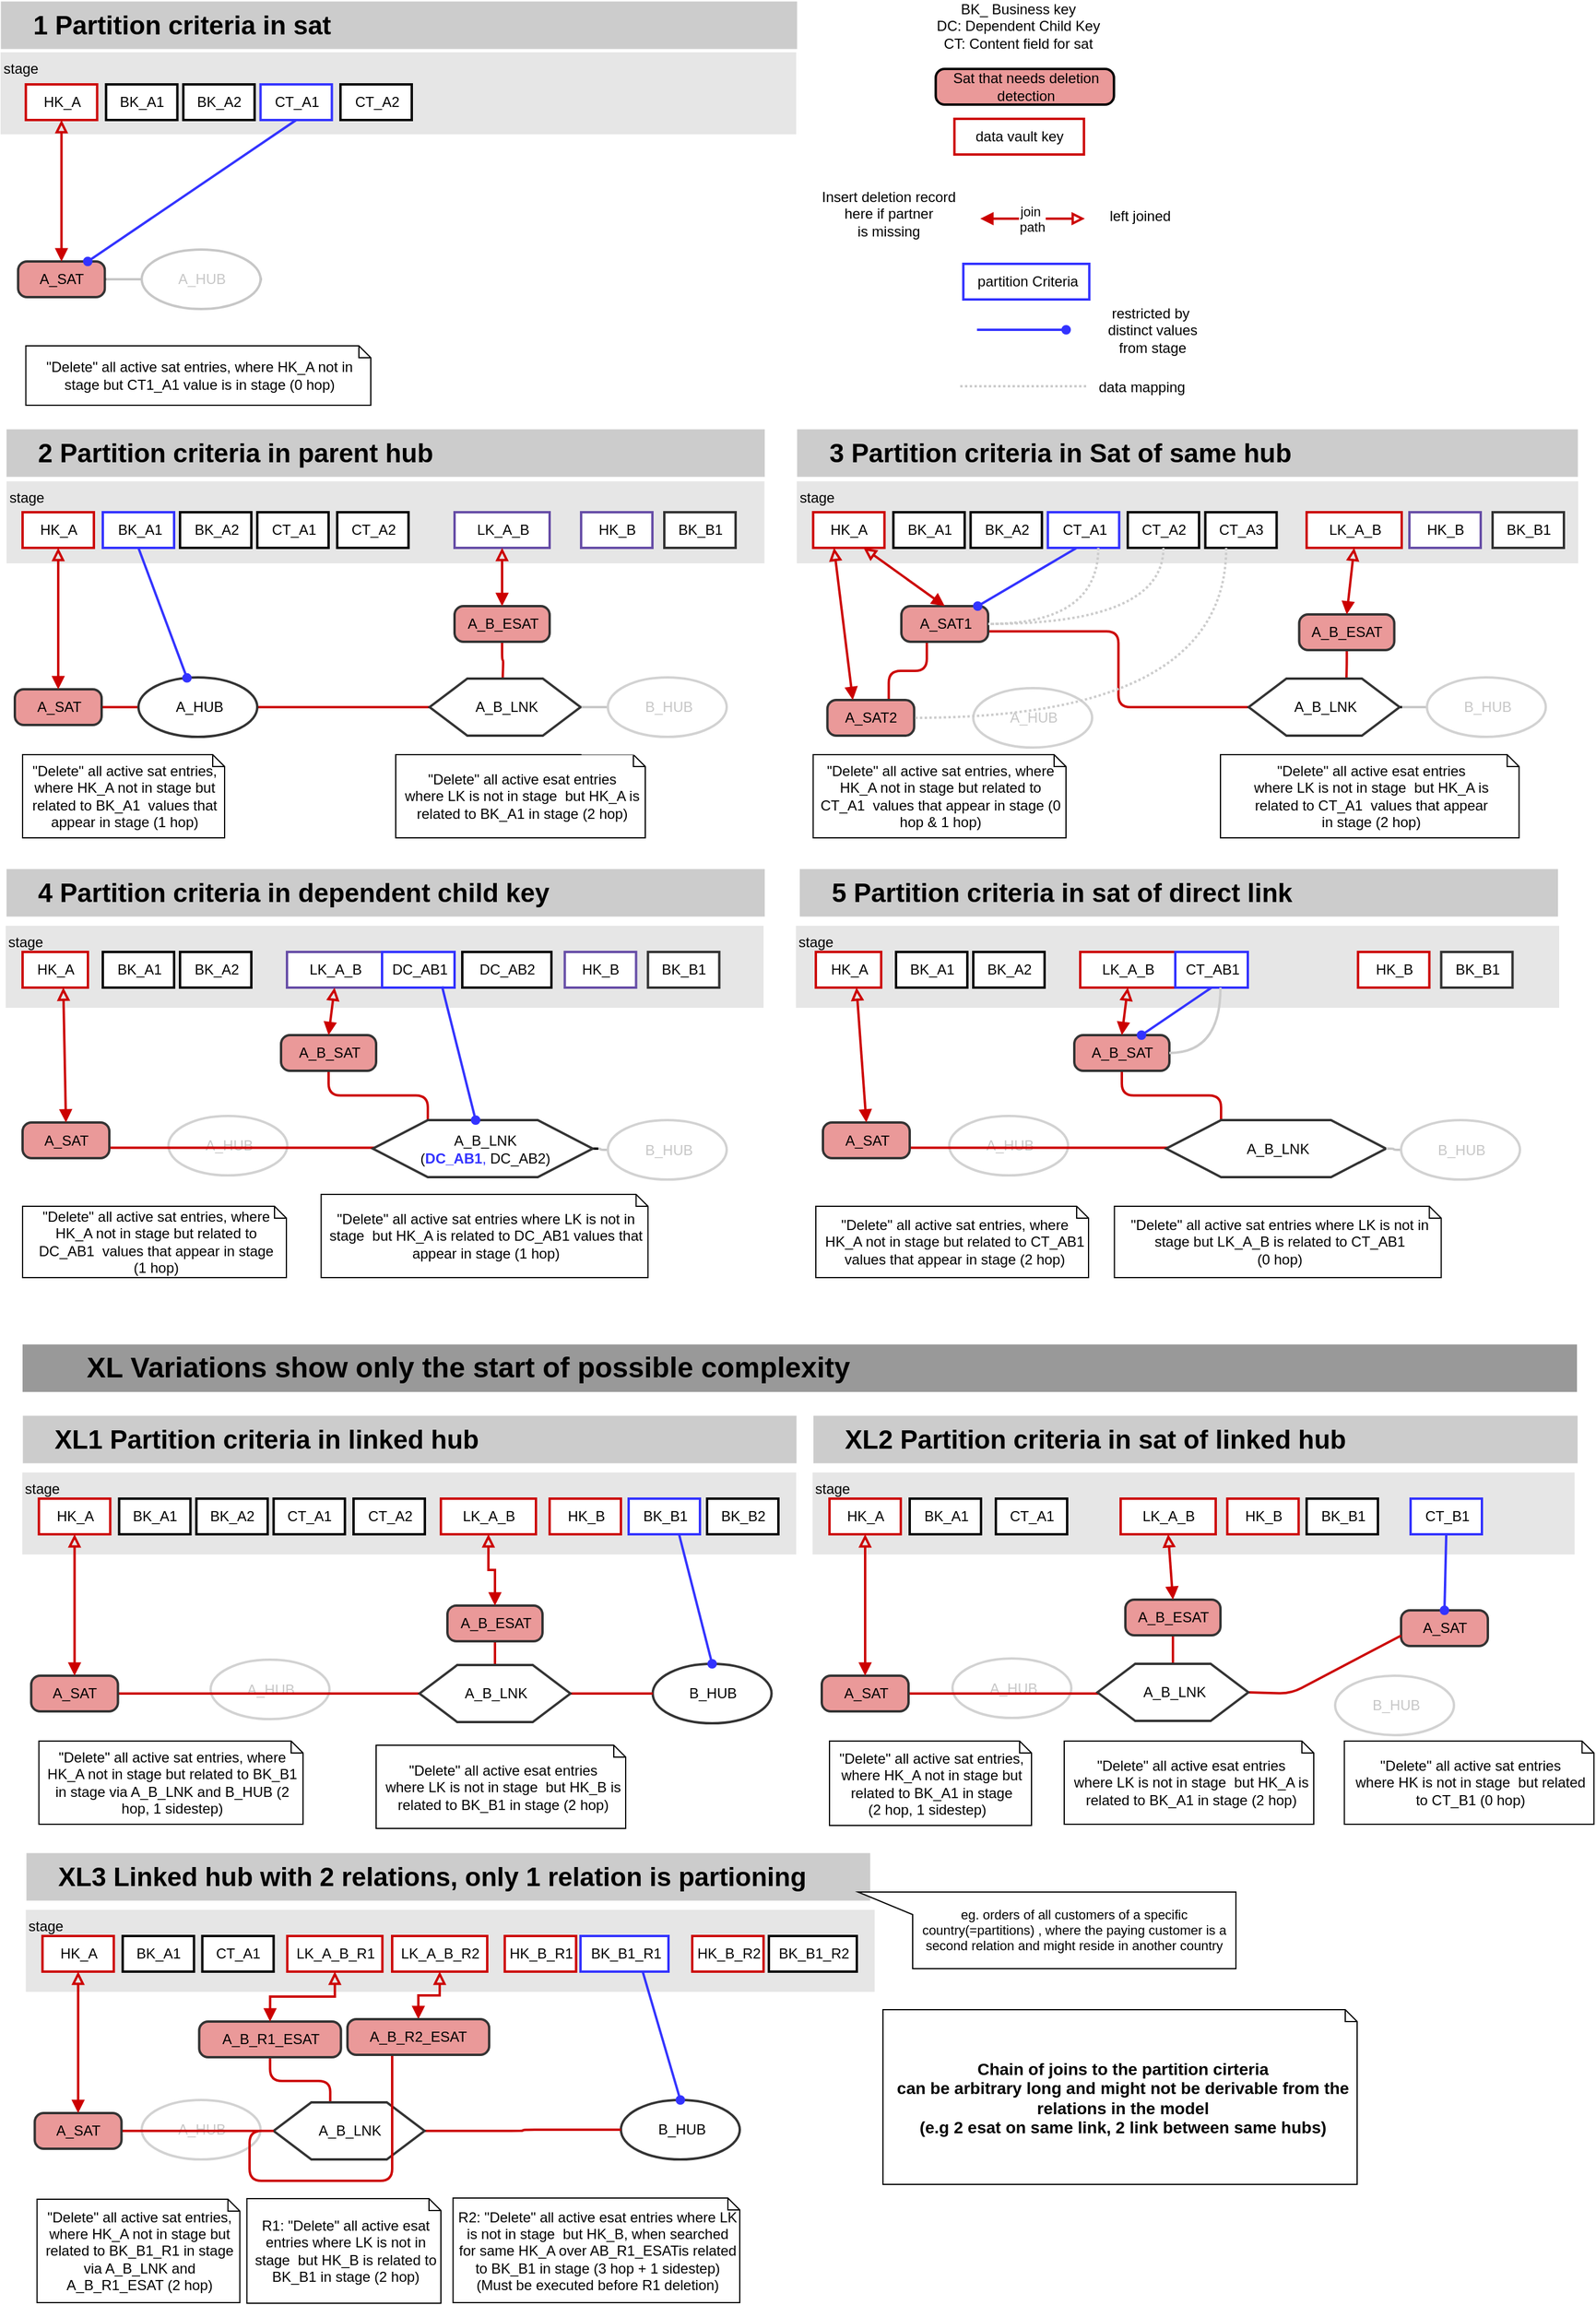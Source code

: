 <mxfile version="21.0.6" type="device"><diagram id="0P16Z8m6-t_vvTV5qrlj" name="Seite-1"><mxGraphModel dx="1132" dy="638" grid="0" gridSize="10" guides="1" tooltips="1" connect="1" arrows="1" fold="1" page="1" pageScale="1" pageWidth="1169" pageHeight="1654" background="#FFFFFF" math="0" shadow="0"><root><mxCell id="0"/><mxCell id="2" value="Layer 0" parent="0"/><mxCell id="o0Gcgj2iXJ9e7bKyXlry-219" value="&lt;div style='width: 93.0px;height:auto;word-break: break-word;'&gt;&lt;div align=&quot;center&quot;&gt;&lt;span style=&quot;font-family: Arial; font-size: 12px; line-height: 0;&quot;&gt;&lt;span style=&quot;line-height: 14px;&quot; class=&quot;&quot;&gt;B_HUB&lt;/span&gt;&lt;/span&gt;&lt;/div&gt;&lt;/div&gt;" style="shape=ellipse;perimeter=ellipsePerimeter;shadow=0;strokeWidth=2;fillColor=#FFFFFF;strokeColor=#333333;opacity=100.0;html=1;nl2Br=0;verticalAlign=middle;align=center;spacingLeft=8.0;spacingRight=6;whiteSpace=wrap;gliffyId=710;" vertex="1" parent="2"><mxGeometry x="549.5" y="1836" width="100" height="50" as="geometry"/></mxCell><mxCell id="163" value="&lt;div style='width: 93.0px;height:auto;word-break: break-word;'&gt;&lt;div align=&quot;center&quot;&gt;&lt;span style=&quot;font-family: Arial; font-size: 12px; line-height: 0;&quot;&gt;&lt;span style=&quot;line-height: 14px;&quot; class=&quot;&quot;&gt;B_HUB&lt;/span&gt;&lt;/span&gt;&lt;/div&gt;&lt;/div&gt;" style="shape=ellipse;perimeter=ellipsePerimeter;shadow=0;strokeWidth=2;fillColor=#FFFFFF;strokeColor=#333333;opacity=100.0;html=1;nl2Br=0;verticalAlign=middle;align=center;spacingLeft=8.0;spacingRight=6;whiteSpace=wrap;gliffyId=710;" parent="2" vertex="1"><mxGeometry x="576.25" y="1469" width="100" height="50" as="geometry"/></mxCell><mxCell id="o0Gcgj2iXJ9e7bKyXlry-193" value="stage" style="rounded=0;whiteSpace=wrap;html=1;verticalAlign=top;align=left;strokeColor=none;fillColor=#E6E6E6;" vertex="1" parent="2"><mxGeometry x="710.75" y="1308" width="641.25" height="69" as="geometry"/></mxCell><mxCell id="o0Gcgj2iXJ9e7bKyXlry-194" value="stage" style="rounded=0;whiteSpace=wrap;html=1;verticalAlign=top;align=left;strokeColor=none;fillColor=#E6E6E6;" vertex="1" parent="2"><mxGeometry x="45.75" y="1308" width="651.25" height="69" as="geometry"/></mxCell><mxCell id="o0Gcgj2iXJ9e7bKyXlry-191" value="stage" style="rounded=0;whiteSpace=wrap;html=1;verticalAlign=top;align=left;strokeColor=none;fillColor=#E6E6E6;" vertex="1" parent="2"><mxGeometry x="696.75" y="848" width="642.25" height="69" as="geometry"/></mxCell><mxCell id="o0Gcgj2iXJ9e7bKyXlry-192" value="stage" style="rounded=0;whiteSpace=wrap;html=1;verticalAlign=top;align=left;strokeColor=none;fillColor=#E6E6E6;" vertex="1" parent="2"><mxGeometry x="31.75" y="848" width="637.75" height="69" as="geometry"/></mxCell><mxCell id="o0Gcgj2iXJ9e7bKyXlry-190" value="stage" style="rounded=0;whiteSpace=wrap;html=1;verticalAlign=top;align=left;strokeColor=none;fillColor=#E6E6E6;" vertex="1" parent="2"><mxGeometry x="697.5" y="474" width="657.5" height="69" as="geometry"/></mxCell><mxCell id="o0Gcgj2iXJ9e7bKyXlry-189" value="stage" style="rounded=0;whiteSpace=wrap;html=1;verticalAlign=top;align=left;strokeColor=none;fillColor=#E6E6E6;" vertex="1" parent="2"><mxGeometry x="32.5" y="474" width="637.75" height="69" as="geometry"/></mxCell><mxCell id="o0Gcgj2iXJ9e7bKyXlry-181" value="stage" style="rounded=0;whiteSpace=wrap;html=1;verticalAlign=top;align=left;strokeColor=none;fillColor=#E6E6E6;" vertex="1" parent="2"><mxGeometry x="27.5" y="113" width="669.5" height="69" as="geometry"/></mxCell><mxCell id="3" value="&lt;div style='width: 93.0px;height:auto;word-break: break-word;'&gt;&lt;div align=&quot;center&quot;&gt;&lt;span style=&quot;font-family: Arial; font-size: 12px; line-height: 0;&quot;&gt;&lt;span style=&quot;line-height: 14px;&quot; class=&quot;&quot;&gt;B_HUB&lt;/span&gt;&lt;/span&gt;&lt;/div&gt;&lt;/div&gt;" style="shape=ellipse;perimeter=ellipsePerimeter;shadow=0;strokeWidth=2;fillColor=#FFFFFF;strokeColor=#333333;opacity=100.0;html=1;nl2Br=0;verticalAlign=middle;align=center;spacingLeft=8.0;spacingRight=6;whiteSpace=wrap;gliffyId=753;" parent="2" vertex="1"><mxGeometry x="1150.5" y="1479" width="100" height="50" as="geometry"/></mxCell><mxCell id="4" style="shape=rect;shadow=0;strokeWidth=0;strokeColor=none;fillColor=#ffffff;opacity=78.0;gliffyId=904;" parent="2" vertex="1"><mxGeometry x="1136" y="1464.5" width="140" height="73" as="geometry"/></mxCell><mxCell id="5" value="&lt;div style='width: 93.0px;height:auto;word-break: break-word;'&gt;&lt;div align=&quot;center&quot;&gt;&lt;span style=&quot;font-family: Arial; font-size: 12px; text-decoration: none; line-height: 0;&quot;&gt;&lt;span style=&quot;text-decoration: none; line-height: 14px;&quot;&gt;A_HUB&lt;/span&gt;&lt;/span&gt;&lt;/div&gt;&lt;/div&gt;" style="shape=ellipse;perimeter=ellipsePerimeter;shadow=0;strokeWidth=2;fillColor=#FFFFFF;strokeColor=#333333;opacity=100.0;html=1;nl2Br=0;verticalAlign=middle;align=center;spacingLeft=2.0;spacingRight=0;whiteSpace=wrap;gliffyId=828;" parent="2" vertex="1"><mxGeometry x="825.75" y="1008" width="100" height="50" as="geometry"/></mxCell><mxCell id="6" value="&lt;div style='width: 93.0px;height:auto;word-break: break-word;'&gt;&lt;div align=&quot;center&quot;&gt;&lt;span style=&quot;font-family: Arial; font-size: 12px; text-decoration: none; line-height: 0;&quot;&gt;&lt;span style=&quot;text-decoration: none; line-height: 14px;&quot;&gt;A_HUB&lt;/span&gt;&lt;/span&gt;&lt;/div&gt;&lt;/div&gt;" style="shape=ellipse;perimeter=ellipsePerimeter;shadow=0;strokeWidth=2;fillColor=#FFFFFF;strokeColor=#333333;opacity=100.0;html=1;nl2Br=0;verticalAlign=middle;align=center;spacingLeft=2.0;spacingRight=0;whiteSpace=wrap;gliffyId=888;" parent="2" vertex="1"><mxGeometry x="168.75" y="1008" width="100" height="50" as="geometry"/></mxCell><mxCell id="7" value="&lt;div style='width: 93.0px;height:auto;word-break: break-word;'&gt;&lt;div align=&quot;center&quot;&gt;&lt;span style=&quot;font-family: Arial; font-size: 12px; text-decoration: none; line-height: 0;&quot;&gt;&lt;span style=&quot;text-decoration: none; line-height: 14px;&quot;&gt;A_HUB&lt;/span&gt;&lt;/span&gt;&lt;/div&gt;&lt;/div&gt;" style="shape=ellipse;perimeter=ellipsePerimeter;shadow=0;strokeWidth=2;fillColor=#FFFFFF;strokeColor=#333333;opacity=100.0;html=1;nl2Br=0;verticalAlign=middle;align=center;spacingLeft=2.0;spacingRight=0;whiteSpace=wrap;gliffyId=895;" parent="2" vertex="1"><mxGeometry x="204.25" y="1465.5" width="100" height="50" as="geometry"/></mxCell><mxCell id="8" value="&lt;div style='width: 93.0px;height:auto;word-break: break-word;'&gt;&lt;div align=&quot;center&quot;&gt;&lt;span style=&quot;font-family: Arial; font-size: 12px; text-decoration: none; line-height: 0;&quot;&gt;&lt;span style=&quot;text-decoration: none; line-height: 14px;&quot;&gt;A_HUB&lt;/span&gt;&lt;/span&gt;&lt;/div&gt;&lt;/div&gt;" style="shape=ellipse;perimeter=ellipsePerimeter;shadow=0;strokeWidth=2;fillColor=#FFFFFF;strokeColor=#333333;opacity=100.0;html=1;nl2Br=0;verticalAlign=middle;align=center;spacingLeft=2.0;spacingRight=0;whiteSpace=wrap;gliffyId=901;" parent="2" vertex="1"><mxGeometry x="828.5" y="1464.5" width="100" height="50" as="geometry"/></mxCell><mxCell id="9" style="shape=rect;shadow=0;strokeWidth=0;strokeColor=none;fillColor=#ffffff;opacity=78.0;gliffyId=883;" parent="2" vertex="1"><mxGeometry x="819.75" y="1001.5" width="119" height="60" as="geometry"/></mxCell><mxCell id="10" style="shape=rect;shadow=0;strokeWidth=0;strokeColor=none;fillColor=#ffffff;opacity=78.0;gliffyId=887;" parent="2" vertex="1"><mxGeometry x="162.75" y="1001.5" width="119" height="60" as="geometry"/></mxCell><mxCell id="11" style="shape=rect;shadow=0;strokeWidth=0;strokeColor=none;fillColor=#ffffff;opacity=78.0;gliffyId=894;" parent="2" vertex="1"><mxGeometry x="198.25" y="1459" width="119" height="60" as="geometry"/></mxCell><mxCell id="12" style="shape=rect;shadow=0;strokeWidth=0;strokeColor=none;fillColor=#ffffff;opacity=78.0;gliffyId=900;" parent="2" vertex="1"><mxGeometry x="822.5" y="1458" width="119" height="60" as="geometry"/></mxCell><mxCell id="13" value="&lt;div style='width: 93.0px;height:auto;word-break: break-word;'&gt;&lt;div align=&quot;center&quot;&gt;&lt;span style=&quot;font-family: Arial; font-size: 12px; text-decoration: none; line-height: 0;&quot;&gt;&lt;span style=&quot;text-decoration: none; line-height: 14px;&quot;&gt;A_HUB&lt;/span&gt;&lt;/span&gt;&lt;/div&gt;&lt;/div&gt;" style="shape=ellipse;perimeter=ellipsePerimeter;shadow=0;strokeWidth=2;fillColor=#FFFFFF;strokeColor=#333333;opacity=100.0;html=1;nl2Br=0;verticalAlign=middle;align=center;spacingLeft=2.0;spacingRight=0;whiteSpace=wrap;gliffyId=664;" parent="2" vertex="1"><mxGeometry x="846" y="648" width="100" height="50" as="geometry"/></mxCell><mxCell id="14" style="shape=rect;shadow=0;strokeWidth=0;strokeColor=none;fillColor=#ffffff;opacity=78.0;gliffyId=878;" parent="2" vertex="1"><mxGeometry x="831" y="636.5" width="140" height="73" as="geometry"/></mxCell><mxCell id="15" style="shape=filledEdge;strokeWidth=2;strokeColor=#000000;fillColor=none;startArrow=none;startFill=0;startSize=6;endArrow=none;endFill=0;endSize=6;rounded=1;gliffyId=17;edgeStyle=orthogonalEdgeStyle;" parent="2" source="36" target="158" edge="1"><mxGeometry width="1" height="23" relative="1" as="geometry"><Array as="points"><mxPoint x="115.25" y="304"/><mxPoint x="125.583" y="304"/><mxPoint x="135.917" y="304"/><mxPoint x="146.25" y="304"/></Array></mxGeometry></mxCell><mxCell id="16" style="shape=filledEdge;strokeWidth=2;strokeColor=#cc0000;fillColor=none;startArrow=none;startFill=0;startSize=6;endArrow=none;endFill=0;endSize=6;rounded=1;gliffyId=521;edgeStyle=orthogonalEdgeStyle;" parent="2" source="43" target="159" edge="1"><mxGeometry width="1" height="23" relative="1" as="geometry"><Array as="points"><mxPoint x="112.5" y="664"/><mxPoint x="122.833" y="664"/><mxPoint x="133.167" y="664"/><mxPoint x="143.5" y="664"/></Array></mxGeometry></mxCell><mxCell id="17" style="shape=filledEdge;strokeWidth=2;strokeColor=#cc0000;fillColor=none;startArrow=none;startFill=0;startSize=6;endArrow=none;endFill=0;endSize=6;rounded=1;gliffyId=745;edgeStyle=orthogonalEdgeStyle;" parent="2" source="46" target="169" edge="1"><mxGeometry width="1" height="23" relative="1" as="geometry"><Array as="points"><mxPoint x="126.25" y="1494"/><mxPoint x="226.25" y="1494"/><mxPoint x="326.25" y="1494"/><mxPoint x="426.25" y="1494"/></Array></mxGeometry></mxCell><mxCell id="18" style="shape=filledEdge;strokeWidth=2;strokeColor=#cc0000;fillColor=none;startArrow=none;startFill=0;startSize=6;endArrow=none;endFill=0;endSize=6;rounded=1;gliffyId=787;edgeStyle=orthogonalEdgeStyle;" parent="2" source="47" target="170" edge="1"><mxGeometry width="1" height="23" relative="1" as="geometry"><Array as="points"><mxPoint x="791.5" y="1494"/><mxPoint x="856.417" y="1494"/><mxPoint x="921.333" y="1494"/><mxPoint x="986.25" y="1494"/></Array></mxGeometry></mxCell><mxCell id="20" style="shape=filledEdge;strokeWidth=2;strokeColor=#cc0000;fillColor=none;startArrow=none;startFill=0;startSize=6;endArrow=none;endFill=0;endSize=6;rounded=1;gliffyId=520;edgeStyle=orthogonalEdgeStyle;" parent="2" source="167" target="159" edge="1"><mxGeometry width="1" height="23" relative="1" as="geometry"><Array as="points"><mxPoint x="388.5" y="664"/><mxPoint x="340.167" y="664"/><mxPoint x="291.833" y="664"/><mxPoint x="243.5" y="664"/></Array></mxGeometry></mxCell><mxCell id="21" style="shape=filledEdge;strokeWidth=2;strokeColor=#cc0000;fillColor=none;startArrow=none;startFill=0;startSize=6;endArrow=none;endFill=0;endSize=6;rounded=1;gliffyId=696;edgeStyle=orthogonalEdgeStyle;" parent="2" source="168" target="44" edge="1"><mxGeometry width="1" height="23" relative="1" as="geometry"><Array as="points"><mxPoint x="1077.75" y="664"/><mxPoint x="968.125" y="664"/><mxPoint x="968.125" y="600.213"/><mxPoint x="858.5" y="600.213"/></Array></mxGeometry></mxCell><mxCell id="22" style="shape=filledEdge;strokeWidth=2;strokeColor=#cc0000;fillColor=none;startArrow=none;startFill=0;startSize=6;endArrow=none;endFill=0;endSize=6;rounded=1;gliffyId=705;edgeStyle=orthogonalEdgeStyle;" parent="2" source="45" target="44" edge="1"><mxGeometry width="1" height="23" relative="1" as="geometry"><Array as="points"><mxPoint x="774.869" y="658"/><mxPoint x="774.869" y="633.5"/><mxPoint x="806.881" y="633.5"/><mxPoint x="806.881" y="609"/></Array></mxGeometry></mxCell><mxCell id="23" style="shape=filledEdge;strokeWidth=2;strokeColor=#cc0000;fillColor=none;startArrow=none;startFill=0;startSize=6;endArrow=none;endFill=0;endSize=6;rounded=1;gliffyId=569;edgeStyle=orthogonalEdgeStyle;" parent="2" source="49" target="171" edge="1"><mxGeometry width="1" height="23" relative="1" as="geometry"><Array as="points"><mxPoint x="119" y="1034.713"/><mxPoint x="192.917" y="1034.713"/><mxPoint x="266.834" y="1034.713"/><mxPoint x="340.751" y="1034.713"/></Array></mxGeometry></mxCell><mxCell id="24" style="shape=filledEdge;strokeWidth=2;strokeColor=#cc0000;fillColor=none;startArrow=none;startFill=0;startSize=6;endArrow=none;endFill=0;endSize=6;rounded=1;gliffyId=860;edgeStyle=orthogonalEdgeStyle;" parent="2" source="50" target="172" edge="1"><mxGeometry width="1" height="23" relative="1" as="geometry"><Array as="points"><mxPoint x="792.5" y="1034.713"/><mxPoint x="864.417" y="1034.713"/><mxPoint x="936.334" y="1034.713"/><mxPoint x="1008.251" y="1034.713"/></Array></mxGeometry></mxCell><mxCell id="27" style="shape=filledEdge;strokeWidth=2;strokeColor=#000000;fillColor=none;startArrow=none;startFill=0;startSize=6;endArrow=none;endFill=0;endSize=6;rounded=1;gliffyId=519;edgeStyle=orthogonalEdgeStyle;" parent="2" source="161" target="167" edge="1"><mxGeometry width="1" height="23" relative="1" as="geometry"><Array as="points"><mxPoint x="538.5" y="664"/><mxPoint x="530.833" y="664"/><mxPoint x="523.167" y="664"/><mxPoint x="515.5" y="664"/></Array></mxGeometry></mxCell><mxCell id="28" style="shape=filledEdge;strokeWidth=2;strokeColor=#cc0000;fillColor=none;startArrow=none;startFill=0;startSize=6;endArrow=none;endFill=0;endSize=6;rounded=1;gliffyId=875;edgeStyle=orthogonalEdgeStyle;" parent="2" source="39" edge="1"><mxGeometry width="1" height="23" relative="1" as="geometry"><mxPoint x="450" y="640" as="targetPoint"/></mxGeometry></mxCell><mxCell id="29" style="shape=filledEdge;strokeWidth=2;strokeColor=#cc0000;fillColor=none;startArrow=none;startFill=0;startSize=6;endArrow=none;endFill=0;endSize=6;rounded=1;gliffyId=877;edgeStyle=orthogonalEdgeStyle;" parent="2" source="40" edge="1"><mxGeometry width="1" height="23" relative="1" as="geometry"><mxPoint x="1160" y="640" as="targetPoint"/><Array as="points"><mxPoint x="1160.25" y="616"/><mxPoint x="1160.25" y="628"/><mxPoint x="1160" y="628"/></Array></mxGeometry></mxCell><mxCell id="30" style="shape=filledEdge;strokeWidth=2;strokeColor=#000000;fillColor=none;startArrow=none;startFill=0;startSize=6;endArrow=none;endFill=0;endSize=6;rounded=1;gliffyId=695;edgeStyle=orthogonalEdgeStyle;" parent="2" source="162" target="168" edge="1"><mxGeometry width="1" height="23" relative="1" as="geometry"><Array as="points"><mxPoint x="1227.75" y="664"/><mxPoint x="1220.083" y="664"/><mxPoint x="1212.417" y="664"/><mxPoint x="1204.75" y="664"/></Array></mxGeometry></mxCell><mxCell id="31" style="shape=filledEdge;strokeWidth=2;strokeColor=#cc0000;fillColor=none;startArrow=none;startFill=0;startSize=6;endArrow=none;endFill=0;endSize=6;rounded=1;gliffyId=743;edgeStyle=orthogonalEdgeStyle;" parent="2" source="163" target="169" edge="1"><mxGeometry width="1" height="23" relative="1" as="geometry"><Array as="points"/></mxGeometry></mxCell><mxCell id="32" style="shape=filledEdge;strokeWidth=2;strokeColor=#000000;fillColor=none;startArrow=none;startFill=0;startSize=6;endArrow=none;endFill=0;endSize=6;rounded=1;gliffyId=568;edgeStyle=orthogonalEdgeStyle;" parent="2" source="164" target="171" edge="1"><mxGeometry width="1" height="23" relative="1" as="geometry"><Array as="points"><mxPoint x="538.5" y="1036.5"/><mxPoint x="532.125" y="1036.5"/><mxPoint x="532.125" y="1035.5"/><mxPoint x="525.75" y="1035.5"/></Array></mxGeometry></mxCell><mxCell id="33" style="shape=filledEdge;strokeWidth=2;strokeColor=#000000;fillColor=none;startArrow=none;startFill=0;startSize=6;endArrow=none;endFill=0;endSize=6;rounded=1;gliffyId=859;edgeStyle=orthogonalEdgeStyle;" parent="2" source="165" target="172" edge="1"><mxGeometry width="1" height="23" relative="1" as="geometry"><Array as="points"><mxPoint x="1206" y="1036.5"/><mxPoint x="1199.625" y="1036.5"/><mxPoint x="1199.625" y="1035.5"/><mxPoint x="1193.25" y="1035.5"/></Array></mxGeometry></mxCell><mxCell id="34" style="shape=filledEdge;strokeWidth=2;strokeColor=#cc0000;fillColor=none;startArrow=none;startFill=0;startSize=6;endArrow=none;endFill=0;endSize=6;rounded=1;gliffyId=583;edgeStyle=orthogonalEdgeStyle;" parent="2" source="171" target="51" edge="1"><mxGeometry width="1" height="23" relative="1" as="geometry"><Array as="points"><mxPoint x="387" y="1011.5"/><mxPoint x="387" y="990.75"/><mxPoint x="303.5" y="990.75"/><mxPoint x="303.5" y="970"/></Array></mxGeometry></mxCell><mxCell id="35" style="shape=filledEdge;strokeWidth=2;strokeColor=#cc0000;fillColor=none;startArrow=none;startFill=0;startSize=6;endArrow=none;endFill=0;endSize=6;rounded=1;gliffyId=858;edgeStyle=orthogonalEdgeStyle;" parent="2" source="172" target="52" edge="1"><mxGeometry width="1" height="23" relative="1" as="geometry"><Array as="points"><mxPoint x="1054.5" y="1011.5"/><mxPoint x="1054.5" y="990.75"/><mxPoint x="971" y="990.75"/><mxPoint x="971" y="970"/></Array></mxGeometry></mxCell><mxCell id="36" value="&lt;div style='width: 67.08px;height:auto;word-break: break-word;'&gt;&lt;div align=&quot;center&quot;&gt;&lt;span style=&quot;font-family: Arial; font-size: 12px; text-decoration: none; line-height: 0;&quot;&gt;&lt;span style=&quot;text-decoration: none; line-height: 14px;&quot; class=&quot;&quot;&gt;A_SAT&lt;/span&gt;&lt;/span&gt;&lt;/div&gt;&lt;/div&gt;" style="shape=rect;rounded=1;arcSize=15;absoluteArcSize=1;shadow=0;strokeWidth=2;fillColor=#ea9999;strokeColor=#333333;opacity=100.0;html=1;nl2Br=0;verticalAlign=middle;align=center;spacingLeft=1.46;spacingRight=0;whiteSpace=wrap;gliffyId=15;" parent="2" vertex="1"><mxGeometry x="42.25" y="289" width="73" height="30" as="geometry"/></mxCell><mxCell id="38" value="&lt;div style='width: 141.0px;height:auto;word-break: break-word;'&gt;&lt;div align=&quot;center&quot;&gt;&lt;span style=&quot;font-family: Arial; font-size: 12px; text-decoration: none; line-height: 0;&quot;&gt;&lt;span style=&quot;text-decoration: none; line-height: 14px;&quot;&gt;Sat that needs deletion detection&lt;/span&gt;&lt;/span&gt;&lt;/div&gt;&lt;/div&gt;" style="shape=rect;rounded=1;arcSize=15;absoluteArcSize=1;shadow=0;strokeWidth=2;fillColor=#ea9999;strokeColor=#000000;opacity=100.0;html=1;nl2Br=0;verticalAlign=middle;align=center;spacingLeft=3.0;spacingRight=0;whiteSpace=wrap;gliffyId=597;" parent="2" vertex="1"><mxGeometry x="814.38" y="127" width="150" height="30" as="geometry"/></mxCell><mxCell id="39" value="&lt;div style='width: 73.8px;height:auto;word-break: break-word;'&gt;&lt;div align=&quot;center&quot;&gt;&lt;span style=&quot;font-family: Arial; font-size: 12px; text-decoration: none; line-height: 0;&quot;&gt;&lt;span style=&quot;text-decoration: none; line-height: 14px;&quot;&gt;A_B_ESAT&lt;/span&gt;&lt;/span&gt;&lt;/div&gt;&lt;/div&gt;" style="shape=rect;rounded=1;arcSize=15;absoluteArcSize=1;shadow=0;strokeWidth=2;fillColor=#ea9999;strokeColor=#333333;opacity=100.0;html=1;nl2Br=0;verticalAlign=middle;align=center;spacingLeft=1.6;spacingRight=0;whiteSpace=wrap;gliffyId=515;" parent="2" vertex="1"><mxGeometry x="409.5" y="579" width="80" height="30" as="geometry"/></mxCell><mxCell id="40" value="&lt;div style='width: 73.8px;height:auto;word-break: break-word;'&gt;&lt;div align=&quot;center&quot;&gt;&lt;span style=&quot;font-family: Arial; font-size: 12px; text-decoration: none; line-height: 0;&quot;&gt;&lt;span style=&quot;text-decoration: none; line-height: 14px;&quot;&gt;A_B_ESAT&lt;/span&gt;&lt;/span&gt;&lt;/div&gt;&lt;/div&gt;" style="shape=rect;rounded=1;arcSize=15;absoluteArcSize=1;shadow=0;strokeWidth=2;fillColor=#ea9999;strokeColor=#333333;opacity=100.0;html=1;nl2Br=0;verticalAlign=middle;align=center;spacingLeft=1.6;spacingRight=0;whiteSpace=wrap;gliffyId=693;" parent="2" vertex="1"><mxGeometry x="1120.25" y="586" width="80" height="30" as="geometry"/></mxCell><mxCell id="o0Gcgj2iXJ9e7bKyXlry-235" style="edgeStyle=orthogonalEdgeStyle;shape=filledEdge;rounded=1;orthogonalLoop=1;jettySize=auto;html=1;labelBackgroundColor=default;strokeColor=#cc0000;strokeWidth=2;fontFamily=Helvetica;fontSize=11;fontColor=default;startArrow=none;startFill=0;endArrow=none;endFill=0;startSize=6;endSize=6;fillColor=none;" edge="1" parent="2" source="41" target="169"><mxGeometry relative="1" as="geometry"/></mxCell><mxCell id="41" value="&lt;div style='width: 73.8px;height:auto;word-break: break-word;'&gt;&lt;div align=&quot;center&quot;&gt;&lt;span style=&quot;font-family: Arial; font-size: 12px; text-decoration: none; line-height: 0;&quot;&gt;&lt;span style=&quot;text-decoration: none; line-height: 14px;&quot;&gt;A_B_ESAT&lt;/span&gt;&lt;/span&gt;&lt;/div&gt;&lt;/div&gt;" style="shape=rect;rounded=1;arcSize=15;absoluteArcSize=1;shadow=0;strokeWidth=2;fillColor=#ea9999;strokeColor=#333333;opacity=100.0;html=1;nl2Br=0;verticalAlign=middle;align=center;spacingLeft=1.6;spacingRight=0;whiteSpace=wrap;gliffyId=741;" parent="2" vertex="1"><mxGeometry x="403.5" y="1420" width="80" height="30" as="geometry"/></mxCell><mxCell id="o0Gcgj2iXJ9e7bKyXlry-236" style="edgeStyle=orthogonalEdgeStyle;shape=filledEdge;rounded=1;orthogonalLoop=1;jettySize=auto;html=1;labelBackgroundColor=default;strokeColor=#cc0000;strokeWidth=2;fontFamily=Helvetica;fontSize=11;fontColor=default;startArrow=none;startFill=0;endArrow=none;endFill=0;startSize=6;endSize=6;fillColor=none;" edge="1" parent="2" source="42" target="170"><mxGeometry relative="1" as="geometry"/></mxCell><mxCell id="42" value="&lt;div style='width: 73.8px;height:auto;word-break: break-word;'&gt;&lt;div align=&quot;center&quot;&gt;&lt;span style=&quot;font-family: Arial; font-size: 12px; text-decoration: none; line-height: 0;&quot;&gt;&lt;span style=&quot;text-decoration: none; line-height: 14px;&quot;&gt;A_B_ESAT&lt;/span&gt;&lt;/span&gt;&lt;/div&gt;&lt;/div&gt;" style="shape=rect;rounded=1;arcSize=15;absoluteArcSize=1;shadow=0;strokeWidth=2;fillColor=#ea9999;strokeColor=#333333;opacity=100.0;html=1;nl2Br=0;verticalAlign=middle;align=center;spacingLeft=1.6;spacingRight=0;whiteSpace=wrap;gliffyId=784;" parent="2" vertex="1"><mxGeometry x="974" y="1415" width="80" height="30" as="geometry"/></mxCell><mxCell id="43" value="&lt;div style='width: 67.08px;height:auto;word-break: break-word;'&gt;&lt;div align=&quot;center&quot;&gt;&lt;span style=&quot;font-family: Arial; font-size: 12px; text-decoration: none; line-height: 0;&quot;&gt;&lt;span style=&quot;text-decoration: none; line-height: 14px;&quot; class=&quot;&quot;&gt;A_SAT&lt;/span&gt;&lt;/span&gt;&lt;/div&gt;&lt;/div&gt;" style="shape=rect;rounded=1;arcSize=15;absoluteArcSize=1;shadow=0;strokeWidth=2;fillColor=#ea9999;strokeColor=#333333;opacity=100.0;html=1;nl2Br=0;verticalAlign=middle;align=center;spacingLeft=1.46;spacingRight=0;whiteSpace=wrap;gliffyId=517;" parent="2" vertex="1"><mxGeometry x="39.5" y="649" width="73" height="30" as="geometry"/></mxCell><mxCell id="44" value="&lt;div style='width: 67.08px;height:auto;word-break: break-word;'&gt;&lt;div align=&quot;center&quot;&gt;&lt;span style=&quot;font-family: Arial; font-size: 12px; text-decoration: none; line-height: 0;&quot;&gt;&lt;span style=&quot;text-decoration: none; line-height: 14px;&quot;&gt;A_SAT1&lt;/span&gt;&lt;/span&gt;&lt;/div&gt;&lt;/div&gt;" style="shape=rect;rounded=1;arcSize=15;absoluteArcSize=1;shadow=0;strokeWidth=2;fillColor=#ea9999;strokeColor=#333333;opacity=100.0;html=1;nl2Br=0;verticalAlign=middle;align=center;spacingLeft=1.46;spacingRight=0;whiteSpace=wrap;gliffyId=691;" parent="2" vertex="1"><mxGeometry x="785.5" y="579" width="73" height="30" as="geometry"/></mxCell><mxCell id="45" value="&lt;div style='width: 67.08px;height:auto;word-break: break-word;'&gt;&lt;div align=&quot;center&quot;&gt;&lt;span style=&quot;font-family: Arial; font-size: 12px; text-decoration: none; line-height: 0;&quot;&gt;&lt;span style=&quot;text-decoration: none; line-height: 14px;&quot;&gt;A_SAT2&lt;/span&gt;&lt;/span&gt;&lt;/div&gt;&lt;/div&gt;" style="shape=rect;rounded=1;arcSize=15;absoluteArcSize=1;shadow=0;strokeWidth=2;fillColor=#ea9999;strokeColor=#333333;opacity=100.0;html=1;nl2Br=0;verticalAlign=middle;align=center;spacingLeft=1.46;spacingRight=0;whiteSpace=wrap;gliffyId=699;" parent="2" vertex="1"><mxGeometry x="723.25" y="658" width="73" height="30" as="geometry"/></mxCell><mxCell id="46" value="&lt;div style='width: 67.08px;height:auto;word-break: break-word;'&gt;&lt;div align=&quot;center&quot;&gt;&lt;span style=&quot;font-family: Arial; font-size: 12px; text-decoration: none; line-height: 0;&quot;&gt;&lt;span style=&quot;text-decoration: none; line-height: 14px;&quot; class=&quot;&quot;&gt;A_SAT&lt;/span&gt;&lt;/span&gt;&lt;/div&gt;&lt;/div&gt;" style="shape=rect;rounded=1;arcSize=15;absoluteArcSize=1;shadow=0;strokeWidth=2;fillColor=#ea9999;strokeColor=#333333;opacity=100.0;html=1;nl2Br=0;verticalAlign=middle;align=center;spacingLeft=1.46;spacingRight=0;whiteSpace=wrap;gliffyId=739;" parent="2" vertex="1"><mxGeometry x="53.25" y="1479" width="73" height="30" as="geometry"/></mxCell><mxCell id="47" value="&lt;div style='width: 67.08px;height:auto;word-break: break-word;'&gt;&lt;div align=&quot;center&quot;&gt;&lt;span style=&quot;font-family: Arial; font-size: 12px; text-decoration: none; line-height: 0;&quot;&gt;&lt;span style=&quot;text-decoration: none; line-height: 14px;&quot; class=&quot;&quot;&gt;A_SAT&lt;/span&gt;&lt;/span&gt;&lt;/div&gt;&lt;/div&gt;" style="shape=rect;rounded=1;arcSize=15;absoluteArcSize=1;shadow=0;strokeWidth=2;fillColor=#ea9999;strokeColor=#333333;opacity=100.0;html=1;nl2Br=0;verticalAlign=middle;align=center;spacingLeft=1.46;spacingRight=0;whiteSpace=wrap;gliffyId=782;" parent="2" vertex="1"><mxGeometry x="718.5" y="1479" width="73" height="30" as="geometry"/></mxCell><mxCell id="48" value="&lt;div style='width: 67.08px;height:auto;word-break: break-word;'&gt;&lt;div align=&quot;center&quot;&gt;&lt;span style=&quot;font-family: Arial; font-size: 12px; text-decoration: none; line-height: 0;&quot;&gt;&lt;span style=&quot;text-decoration: none; line-height: 14px;&quot; class=&quot;&quot;&gt;A_SAT&lt;/span&gt;&lt;/span&gt;&lt;/div&gt;&lt;/div&gt;" style="shape=rect;rounded=1;arcSize=15;absoluteArcSize=1;shadow=0;strokeWidth=2;fillColor=#ea9999;strokeColor=#333333;opacity=100.0;html=1;nl2Br=0;verticalAlign=middle;align=center;spacingLeft=1.46;spacingRight=0;whiteSpace=wrap;gliffyId=789;" parent="2" vertex="1"><mxGeometry x="1206" y="1424" width="73" height="30" as="geometry"/></mxCell><mxCell id="49" value="&lt;div style='width: 67.08px;height:auto;word-break: break-word;'&gt;&lt;div align=&quot;center&quot;&gt;&lt;span style=&quot;font-family: Arial; font-size: 12px; text-decoration: none; line-height: 0;&quot;&gt;&lt;span style=&quot;text-decoration: none; line-height: 14px;&quot; class=&quot;&quot;&gt;A_SAT&lt;/span&gt;&lt;/span&gt;&lt;/div&gt;&lt;/div&gt;" style="shape=rect;rounded=1;arcSize=15;absoluteArcSize=1;shadow=0;strokeWidth=2;fillColor=#ea9999;strokeColor=#333333;opacity=100.0;html=1;nl2Br=0;verticalAlign=middle;align=center;spacingLeft=1.46;spacingRight=0;whiteSpace=wrap;gliffyId=794;" parent="2" vertex="1"><mxGeometry x="46" y="1013.5" width="73" height="30" as="geometry"/></mxCell><mxCell id="50" value="&lt;div style='width: 67.08px;height:auto;word-break: break-word;'&gt;&lt;div align=&quot;center&quot;&gt;&lt;span style=&quot;font-family: Arial; font-size: 12px; text-decoration: none; line-height: 0;&quot;&gt;&lt;span style=&quot;text-decoration: none; line-height: 14px;&quot; class=&quot;&quot;&gt;A_SAT&lt;/span&gt;&lt;/span&gt;&lt;/div&gt;&lt;/div&gt;" style="shape=rect;rounded=1;arcSize=15;absoluteArcSize=1;shadow=0;strokeWidth=2;fillColor=#ea9999;strokeColor=#333333;opacity=100.0;html=1;nl2Br=0;verticalAlign=middle;align=center;spacingLeft=1.46;spacingRight=0;whiteSpace=wrap;gliffyId=856;" parent="2" vertex="1"><mxGeometry x="719.5" y="1013.5" width="73" height="30" as="geometry"/></mxCell><mxCell id="51" value="&lt;div style='width: 73.8px;height:auto;word-break: break-word;'&gt;&lt;div align=&quot;center&quot;&gt;&lt;span style=&quot;font-family: Arial; font-size: 12px; text-decoration: none; line-height: 0;&quot;&gt;&lt;span style=&quot;text-decoration: none; line-height: 14px;&quot;&gt;A_B_SAT&lt;/span&gt;&lt;/span&gt;&lt;/div&gt;&lt;/div&gt;" style="shape=rect;rounded=1;arcSize=15;absoluteArcSize=1;shadow=0;strokeWidth=2;fillColor=#ea9999;strokeColor=#333333;opacity=100.0;html=1;nl2Br=0;verticalAlign=middle;align=center;spacingLeft=1.6;spacingRight=0;whiteSpace=wrap;gliffyId=566;" parent="2" vertex="1"><mxGeometry x="263.5" y="940" width="80" height="30" as="geometry"/></mxCell><mxCell id="52" value="&lt;div style='width: 73.8px;height:auto;word-break: break-word;'&gt;&lt;div align=&quot;center&quot;&gt;&lt;span style=&quot;font-family: Arial; font-size: 12px; text-decoration: none; line-height: 0;&quot;&gt;&lt;span style=&quot;text-decoration: none; line-height: 14px;&quot;&gt;A_B_SAT&lt;/span&gt;&lt;/span&gt;&lt;/div&gt;&lt;/div&gt;" style="shape=rect;rounded=1;arcSize=15;absoluteArcSize=1;shadow=0;strokeWidth=2;fillColor=#ea9999;strokeColor=#333333;opacity=100.0;html=1;nl2Br=0;verticalAlign=middle;align=center;spacingLeft=1.6;spacingRight=0;whiteSpace=wrap;gliffyId=854;" parent="2" vertex="1"><mxGeometry x="931" y="940" width="80" height="30" as="geometry"/></mxCell><mxCell id="53" value="1 Partition criteria in sat" style="shape=rect;shadow=0;strokeWidth=0;strokeColor=none;fillColor=#cccccc;opacity=100.0;nl2Br=0;verticalAlign=top;align=left;spacingLeft=25.52;spacingRight=0;spacingTop=1.0;spacingBottom=8;whiteSpace=wrap;gliffyId=345;fontSize=22;fontStyle=1;" parent="2" vertex="1"><mxGeometry x="27.5" y="70" width="670" height="40" as="geometry"/></mxCell><mxCell id="54" value="2 Partition criteria in parent hub" style="shape=rect;shadow=0;strokeWidth=0;strokeColor=none;fillColor=#cccccc;opacity=100.0;nl2Br=0;verticalAlign=top;align=left;spacingLeft=25.52;spacingRight=0;spacingTop=1.0;spacingBottom=8;whiteSpace=wrap;gliffyId=348;fontSize=22;fontStyle=1;" parent="2" vertex="1"><mxGeometry x="32.25" y="430" width="638" height="40" as="geometry"/></mxCell><mxCell id="55" value="3 Partition criteria in Sat of same hub" style="shape=rect;shadow=0;strokeWidth=0;strokeColor=none;fillColor=#cccccc;opacity=100.0;nl2Br=0;verticalAlign=top;align=left;spacingLeft=25.52;spacingRight=0;spacingTop=1.0;spacingBottom=8;whiteSpace=wrap;gliffyId=689;fontSize=22;fontStyle=1;" parent="2" vertex="1"><mxGeometry x="697.5" y="430" width="657" height="40" as="geometry"/></mxCell><mxCell id="56" value="XL1 Partition criteria in linked hub" style="shape=rect;shadow=0;strokeWidth=0;strokeColor=none;fillColor=#cccccc;opacity=100.0;nl2Br=0;verticalAlign=top;align=left;spacingLeft=25.52;spacingRight=0;spacingTop=1.0;spacingBottom=8;whiteSpace=wrap;gliffyId=737;fontSize=22;fontStyle=1" parent="2" vertex="1"><mxGeometry x="46" y="1260" width="651" height="40" as="geometry"/></mxCell><mxCell id="57" value="XL2 Partition criteria in sat of linked hub" style="shape=rect;shadow=0;strokeWidth=0;strokeColor=none;fillColor=#cccccc;opacity=100.0;nl2Br=0;verticalAlign=top;align=left;spacingLeft=25.52;spacingRight=0;spacingTop=1.0;spacingBottom=8;whiteSpace=wrap;gliffyId=780;fontSize=22;fontStyle=1;" parent="2" vertex="1"><mxGeometry x="711.25" y="1260" width="643" height="40" as="geometry"/></mxCell><mxCell id="58" value="&lt;div style='width: 1200.36px;height:auto;word-break: break-word;'&gt;&lt;div align=&quot;left&quot;&gt;&lt;span style=&quot;font-family: Helvetica; font-size: 24px; text-decoration: none; font-weight: bold; line-height: 24px;&quot;&gt;XL Variations show only the start of possible complexity&amp;nbsp;&lt;/span&gt;&lt;/div&gt;&lt;/div&gt;" style="shape=rect;shadow=0;strokeWidth=0;strokeColor=none;fillColor=#999999;opacity=100.0;html=1;nl2Br=0;verticalAlign=top;align=left;spacingLeft=52.32;spacingRight=0;spacingTop=1.0;spacingBottom=8;whiteSpace=wrap;gliffyId=819;" parent="2" vertex="1"><mxGeometry x="45.75" y="1200" width="1308" height="40" as="geometry"/></mxCell><mxCell id="59" value="4 Partition criteria in dependent child key" style="shape=rect;shadow=0;strokeWidth=0;strokeColor=none;fillColor=#cccccc;opacity=100.0;nl2Br=0;verticalAlign=top;align=left;spacingLeft=25.52;spacingRight=0;spacingTop=1.0;spacingBottom=8;whiteSpace=wrap;gliffyId=562;fontSize=22;fontStyle=1;" parent="2" vertex="1"><mxGeometry x="32.25" y="800" width="638" height="40" as="geometry"/></mxCell><mxCell id="60" value="5 Partition criteria in sat of direct link" style="shape=rect;shadow=0;strokeWidth=0;strokeColor=none;fillColor=#cccccc;opacity=100.0;nl2Br=0;verticalAlign=top;align=left;spacingLeft=25.52;spacingRight=0;spacingTop=1.0;spacingBottom=8;whiteSpace=wrap;gliffyId=852;fontSize=22;fontStyle=1;" parent="2" vertex="1"><mxGeometry x="699.75" y="800" width="638" height="40" as="geometry"/></mxCell><mxCell id="61" value="&lt;div style='width: 54.6px;height:auto;word-break: break-word;'&gt;&lt;div align=&quot;center&quot;&gt;&lt;span style=&quot;font-family: Arial; font-size: 12px; text-decoration: none; line-height: 0;&quot;&gt;&lt;span style=&quot;text-decoration: none; line-height: 14px;&quot; class=&quot;&quot;&gt;BK_A1&lt;/span&gt;&lt;/span&gt;&lt;/div&gt;&lt;/div&gt;" style="shape=rect;shadow=0;strokeWidth=2;fillColor=#FFFFFF;strokeColor=#000000;opacity=100.0;html=1;nl2Br=0;verticalAlign=middle;align=center;spacingLeft=1.2;spacingRight=0;whiteSpace=wrap;gliffyId=403;" parent="2" vertex="1"><mxGeometry x="116.25" y="140" width="60" height="30" as="geometry"/></mxCell><mxCell id="62" value="&lt;div style='width: 54.6px;height:auto;word-break: break-word;'&gt;&lt;div align=&quot;center&quot;&gt;&lt;span style=&quot;font-family: Arial; font-size: 12px; text-decoration: none; line-height: 0;&quot;&gt;&lt;span style=&quot;text-decoration: none; line-height: 14px;&quot;&gt;HK_A&lt;/span&gt;&lt;/span&gt;&lt;/div&gt;&lt;/div&gt;" style="shape=rect;shadow=0;strokeWidth=2;fillColor=default;strokeColor=#cc0000;opacity=100.0;html=1;nl2Br=0;verticalAlign=middle;align=center;spacingLeft=1.8;spacingRight=0;whiteSpace=wrap;gliffyId=461;fontSize=11;labelBackgroundColor=default;endArrow=block;rounded=0;startArrow=block;startFill=0;startSize=6;endFill=1;endSize=6;" parent="2" vertex="1"><mxGeometry x="48.75" y="140" width="60" height="30" as="geometry"/></mxCell><mxCell id="65" value="&lt;div style='width: 54.6px;height:auto;word-break: break-word;'&gt;&lt;div align=&quot;center&quot;&gt;&lt;span style=&quot;font-family: Arial; font-size: 12px; text-decoration: none; line-height: 0;&quot;&gt;&lt;span style=&quot;text-decoration: none; line-height: 14px;&quot;&gt;HK_B&lt;/span&gt;&lt;/span&gt;&lt;/div&gt;&lt;/div&gt;" style="shape=rect;shadow=0;strokeWidth=2;fillColor=#FFFFFF;strokeColor=#674ea7;opacity=100.0;html=1;nl2Br=0;verticalAlign=middle;align=center;spacingLeft=1.2;spacingRight=0;whiteSpace=wrap;gliffyId=507;" parent="2" vertex="1"><mxGeometry x="516" y="500" width="60" height="30" as="geometry"/></mxCell><mxCell id="66" value="&lt;div style='width: 54.6px;height:auto;word-break: break-word;'&gt;&lt;div align=&quot;center&quot;&gt;&lt;span style=&quot;font-family: Arial; font-size: 12px; text-decoration: none; line-height: 0;&quot;&gt;&lt;span style=&quot;text-decoration: none; line-height: 14px;&quot;&gt;HK_B&lt;/span&gt;&lt;/span&gt;&lt;/div&gt;&lt;/div&gt;" style="shape=rect;shadow=0;strokeWidth=2;fillColor=#FFFFFF;strokeColor=#674ea7;opacity=100.0;html=1;nl2Br=0;verticalAlign=middle;align=center;spacingLeft=1.2;spacingRight=0;whiteSpace=wrap;gliffyId=687;" parent="2" vertex="1"><mxGeometry x="1213" y="500" width="60" height="30" as="geometry"/></mxCell><mxCell id="67" value="&lt;div style='width: 54.6px;height:auto;word-break: break-word;'&gt;&lt;div align=&quot;center&quot;&gt;&lt;span style=&quot;font-family: Arial; font-size: 12px; text-decoration: none; line-height: 0;&quot;&gt;&lt;span style=&quot;text-decoration: none; line-height: 14px;&quot;&gt;HK_B&lt;/span&gt;&lt;/span&gt;&lt;/div&gt;&lt;/div&gt;" style="shape=rect;shadow=0;strokeWidth=2;fillColor=default;strokeColor=#cc0000;opacity=100.0;html=1;nl2Br=0;verticalAlign=middle;align=center;spacingLeft=1.8;spacingRight=0;whiteSpace=wrap;gliffyId=735;fontSize=11;labelBackgroundColor=default;endArrow=block;rounded=0;startArrow=block;startFill=0;startSize=6;endFill=1;endSize=6;" parent="2" vertex="1"><mxGeometry x="489.5" y="1330" width="60" height="30" as="geometry"/></mxCell><mxCell id="68" value="&lt;div style='width: 54.6px;height:auto;word-break: break-word;'&gt;&lt;div align=&quot;center&quot;&gt;&lt;span style=&quot;font-family: Arial; font-size: 12px; text-decoration: none; line-height: 0;&quot;&gt;&lt;span style=&quot;text-decoration: none; line-height: 14px;&quot;&gt;HK_B&lt;/span&gt;&lt;/span&gt;&lt;/div&gt;&lt;/div&gt;" style="shape=rect;shadow=0;strokeWidth=2;fillColor=default;strokeColor=#cc0000;opacity=100.0;html=1;nl2Br=0;verticalAlign=middle;align=center;spacingLeft=1.8;spacingRight=0;whiteSpace=wrap;gliffyId=778;fontSize=11;labelBackgroundColor=default;endArrow=block;rounded=0;startArrow=block;startFill=0;startSize=6;endFill=1;endSize=6;" parent="2" vertex="1"><mxGeometry x="1059.75" y="1330" width="60" height="30" as="geometry"/></mxCell><mxCell id="69" value="&lt;div style='width: 73.8px;height:auto;word-break: break-word;'&gt;&lt;div align=&quot;center&quot;&gt;&lt;span style=&quot;font-family: Arial; font-size: 12px; text-decoration: none; line-height: 0;&quot;&gt;&lt;span style=&quot;text-decoration: none; line-height: 14px;&quot;&gt;LK_A_B&lt;/span&gt;&lt;/span&gt;&lt;/div&gt;&lt;/div&gt;" style="shape=rect;shadow=0;strokeWidth=2;fillColor=#FFFFFF;strokeColor=#674ea7;opacity=100.0;html=1;nl2Br=0;verticalAlign=middle;align=center;spacingLeft=1.6;spacingRight=0;whiteSpace=wrap;gliffyId=509;" parent="2" vertex="1"><mxGeometry x="409.5" y="500" width="80" height="30" as="geometry"/></mxCell><mxCell id="70" value="&lt;div style='width: 73.8px;height:auto;word-break: break-word;'&gt;&lt;div align=&quot;center&quot;&gt;&lt;span style=&quot;font-family: Arial; font-size: 12px; text-decoration: none; line-height: 0;&quot;&gt;&lt;span style=&quot;text-decoration: none; line-height: 14px;&quot;&gt;LK_A_B&lt;/span&gt;&lt;/span&gt;&lt;/div&gt;&lt;/div&gt;" style="shape=rect;shadow=0;strokeWidth=2;fillColor=default;strokeColor=#cc0000;opacity=100.0;html=1;nl2Br=0;verticalAlign=middle;align=center;spacingLeft=1.8;spacingRight=0;whiteSpace=wrap;gliffyId=685;fontSize=11;labelBackgroundColor=default;endArrow=block;rounded=0;startArrow=block;startFill=0;startSize=6;endFill=1;endSize=6;" parent="2" vertex="1"><mxGeometry x="1126.5" y="500" width="80" height="30" as="geometry"/></mxCell><mxCell id="71" value="&lt;div style='width: 73.8px;height:auto;word-break: break-word;'&gt;&lt;div align=&quot;center&quot;&gt;&lt;span style=&quot;font-family: Arial; font-size: 12px; text-decoration: none; line-height: 0;&quot;&gt;&lt;span style=&quot;text-decoration: none; line-height: 14px;&quot;&gt;LK_A_B&lt;/span&gt;&lt;/span&gt;&lt;/div&gt;&lt;/div&gt;" style="shape=rect;shadow=0;strokeWidth=2;fillColor=default;strokeColor=#cc0000;opacity=100.0;html=1;nl2Br=0;verticalAlign=middle;align=center;spacingLeft=1.8;spacingRight=0;whiteSpace=wrap;gliffyId=733;fontSize=11;labelBackgroundColor=default;endArrow=block;rounded=0;startArrow=block;startFill=0;startSize=6;endFill=1;endSize=6;" parent="2" vertex="1"><mxGeometry x="398" y="1330" width="80" height="30" as="geometry"/></mxCell><mxCell id="72" value="&lt;div style='width: 73.8px;height:auto;word-break: break-word;'&gt;&lt;div align=&quot;center&quot;&gt;&lt;span style=&quot;font-family: Arial; font-size: 12px; text-decoration: none; line-height: 0;&quot;&gt;&lt;span style=&quot;text-decoration: none; line-height: 14px;&quot;&gt;LK_A_B&lt;/span&gt;&lt;/span&gt;&lt;/div&gt;&lt;/div&gt;" style="shape=rect;shadow=0;strokeWidth=2;fillColor=default;strokeColor=#cc0000;opacity=100.0;html=1;nl2Br=0;verticalAlign=middle;align=center;spacingLeft=1.8;spacingRight=0;whiteSpace=wrap;gliffyId=776;fontSize=11;labelBackgroundColor=default;endArrow=block;rounded=0;startArrow=block;startFill=0;startSize=6;endFill=1;endSize=6;" parent="2" vertex="1"><mxGeometry x="970" y="1330" width="80" height="30" as="geometry"/></mxCell><mxCell id="73" value="&lt;div style='width: 54.6px;height:auto;word-break: break-word;'&gt;&lt;div align=&quot;center&quot;&gt;&lt;span style=&quot;font-family: Arial; font-size: 12px; text-decoration: none; line-height: 0;&quot;&gt;&lt;span style=&quot;text-decoration: none; line-height: 14px;&quot;&gt;HK_A&lt;/span&gt;&lt;/span&gt;&lt;/div&gt;&lt;/div&gt;" style="shape=rect;shadow=0;strokeWidth=2;fillColor=default;strokeColor=#cc0000;opacity=100.0;html=1;nl2Br=0;verticalAlign=middle;align=center;spacingLeft=1.8;spacingRight=0;whiteSpace=wrap;gliffyId=511;fontSize=11;labelBackgroundColor=default;endArrow=block;rounded=0;startArrow=block;startFill=0;startSize=6;endFill=1;endSize=6;" parent="2" vertex="1"><mxGeometry x="46" y="500" width="60" height="30" as="geometry"/></mxCell><mxCell id="74" value="&lt;div style='width: 54.6px;height:auto;word-break: break-word;'&gt;&lt;div align=&quot;center&quot;&gt;&lt;span style=&quot;font-family: Arial; font-size: 12px; text-decoration: none; line-height: 0;&quot;&gt;&lt;span style=&quot;text-decoration: none; line-height: 14px;&quot;&gt;HK_A&lt;/span&gt;&lt;/span&gt;&lt;/div&gt;&lt;/div&gt;" style="shape=rect;shadow=0;strokeWidth=2;fillColor=default;strokeColor=#cc0000;opacity=100.0;html=1;nl2Br=0;verticalAlign=middle;align=center;spacingLeft=1.8;spacingRight=0;whiteSpace=wrap;gliffyId=683;fontSize=11;labelBackgroundColor=default;endArrow=block;rounded=0;startArrow=block;startFill=0;startSize=6;endFill=1;endSize=6;" parent="2" vertex="1"><mxGeometry x="711.25" y="500" width="60" height="30" as="geometry"/></mxCell><mxCell id="75" value="&lt;div style='width: 54.6px;height:auto;word-break: break-word;'&gt;&lt;div align=&quot;center&quot;&gt;&lt;span style=&quot;font-family: Arial; font-size: 12px; text-decoration: none; line-height: 0;&quot;&gt;&lt;span style=&quot;text-decoration: none; line-height: 14px;&quot;&gt;HK_A&lt;/span&gt;&lt;/span&gt;&lt;/div&gt;&lt;/div&gt;" style="shape=rect;shadow=0;strokeWidth=2;fillColor=default;strokeColor=#cc0000;opacity=100.0;html=1;nl2Br=0;verticalAlign=middle;align=center;spacingLeft=1.8;spacingRight=0;whiteSpace=wrap;gliffyId=731;fontSize=11;labelBackgroundColor=default;endArrow=block;rounded=0;startArrow=block;startFill=0;startSize=6;endFill=1;endSize=6;" parent="2" vertex="1"><mxGeometry x="59.75" y="1330" width="60" height="30" as="geometry"/></mxCell><mxCell id="76" value="&lt;div style='width: 54.6px;height:auto;word-break: break-word;'&gt;&lt;div align=&quot;center&quot;&gt;&lt;span style=&quot;font-family: Arial; font-size: 12px; text-decoration: none; line-height: 0;&quot;&gt;&lt;span style=&quot;text-decoration: none; line-height: 14px;&quot;&gt;HK_A&lt;/span&gt;&lt;/span&gt;&lt;/div&gt;&lt;/div&gt;" style="shape=rect;shadow=0;strokeWidth=2;fillColor=default;strokeColor=#cc0000;opacity=100.0;html=1;nl2Br=0;verticalAlign=middle;align=center;spacingLeft=1.8;spacingRight=0;whiteSpace=wrap;gliffyId=774;fontSize=11;labelBackgroundColor=default;endArrow=block;rounded=0;startArrow=block;startFill=0;startSize=6;endFill=1;endSize=6;" parent="2" vertex="1"><mxGeometry x="725" y="1330" width="60" height="30" as="geometry"/></mxCell><mxCell id="77" value="&lt;div style='width: 54.6px;height:auto;word-break: break-word;'&gt;&lt;div align=&quot;center&quot;&gt;&lt;span style=&quot;font-family: Arial; font-size: 12px; text-decoration: none; line-height: 0;&quot;&gt;&lt;span style=&quot;text-decoration: none; line-height: 14px;&quot; class=&quot;&quot;&gt;BK_A1&lt;/span&gt;&lt;/span&gt;&lt;/div&gt;&lt;/div&gt;" style="shape=rect;shadow=0;strokeWidth=2;fillColor=#FFFFFF;strokeColor=#3333FF;opacity=100.0;html=1;nl2Br=0;verticalAlign=middle;align=center;spacingLeft=2.12;spacingRight=0;whiteSpace=wrap;gliffyId=513;" parent="2" vertex="1"><mxGeometry x="113.5" y="500" width="60" height="30" as="geometry"/></mxCell><mxCell id="78" value="&lt;div style='width: 54.6px;height:auto;word-break: break-word;'&gt;&lt;div align=&quot;center&quot;&gt;&lt;span style=&quot;font-family: Arial; font-size: 12px; text-decoration: none; line-height: 0;&quot;&gt;&lt;span style=&quot;text-decoration: none; line-height: 14px;&quot; class=&quot;&quot;&gt;BK_A1&lt;/span&gt;&lt;/span&gt;&lt;/div&gt;&lt;/div&gt;" style="shape=rect;shadow=0;strokeWidth=2;fillColor=#FFFFFF;strokeColor=#000000;opacity=100.0;html=1;nl2Br=0;verticalAlign=middle;align=center;spacingLeft=1.2;spacingRight=0;whiteSpace=wrap;gliffyId=681;" parent="2" vertex="1"><mxGeometry x="778.75" y="500" width="60" height="30" as="geometry"/></mxCell><mxCell id="79" value="&lt;div style='width: 54.6px;height:auto;word-break: break-word;'&gt;&lt;div align=&quot;center&quot;&gt;&lt;span style=&quot;font-family: Arial; font-size: 12px; text-decoration: none; line-height: 0;&quot;&gt;&lt;span style=&quot;text-decoration: none; line-height: 14px;&quot; class=&quot;&quot;&gt;BK_A1&lt;/span&gt;&lt;/span&gt;&lt;/div&gt;&lt;/div&gt;" style="shape=rect;shadow=0;strokeWidth=2;fillColor=#FFFFFF;strokeColor=#000000;opacity=100.0;html=1;nl2Br=0;verticalAlign=middle;align=center;spacingLeft=1.2;spacingRight=0;whiteSpace=wrap;gliffyId=729;" parent="2" vertex="1"><mxGeometry x="127.25" y="1330" width="60" height="30" as="geometry"/></mxCell><mxCell id="80" value="&lt;div style='width: 54.6px;height:auto;word-break: break-word;'&gt;&lt;div align=&quot;center&quot;&gt;&lt;span style=&quot;font-family: Arial; font-size: 12px; text-decoration: none; line-height: 0;&quot;&gt;&lt;span style=&quot;text-decoration: none; line-height: 14px;&quot; class=&quot;&quot;&gt;BK_A1&lt;/span&gt;&lt;/span&gt;&lt;/div&gt;&lt;/div&gt;" style="shape=rect;shadow=0;strokeWidth=2;fillColor=#FFFFFF;strokeColor=#000000;opacity=100.0;html=1;nl2Br=0;verticalAlign=middle;align=center;spacingLeft=1.2;spacingRight=0;whiteSpace=wrap;gliffyId=772;" parent="2" vertex="1"><mxGeometry x="792.5" y="1330" width="60" height="30" as="geometry"/></mxCell><mxCell id="81" value="&lt;div style='width: 54.6px;height:auto;word-break: break-word;'&gt;&lt;div align=&quot;center&quot;&gt;&lt;span style=&quot;font-family: Arial; font-size: 12px; text-decoration: none; line-height: 0;&quot;&gt;&lt;span style=&quot;text-decoration: none; line-height: 14px;&quot; class=&quot;&quot;&gt;BK_A1&lt;/span&gt;&lt;/span&gt;&lt;/div&gt;&lt;/div&gt;" style="shape=rect;shadow=0;strokeWidth=2;fillColor=#FFFFFF;strokeColor=#000000;opacity=100.0;html=1;nl2Br=0;verticalAlign=middle;align=center;spacingLeft=1.2;spacingRight=0;whiteSpace=wrap;gliffyId=554;" parent="2" vertex="1"><mxGeometry x="113.5" y="870" width="60" height="30" as="geometry"/></mxCell><mxCell id="82" value="&lt;div style='width: 54.6px;height:auto;word-break: break-word;'&gt;&lt;div align=&quot;center&quot;&gt;&lt;span style=&quot;font-family: Arial; font-size: 12px; text-decoration: none; line-height: 0;&quot;&gt;&lt;span style=&quot;text-decoration: none; line-height: 14px;&quot; class=&quot;&quot;&gt;BK_A1&lt;/span&gt;&lt;/span&gt;&lt;/div&gt;&lt;/div&gt;" style="shape=rect;shadow=0;strokeWidth=2;fillColor=#FFFFFF;strokeColor=#000000;opacity=100.0;html=1;nl2Br=0;verticalAlign=middle;align=center;spacingLeft=1.2;spacingRight=0;whiteSpace=wrap;gliffyId=850;" parent="2" vertex="1"><mxGeometry x="781" y="870" width="60" height="30" as="geometry"/></mxCell><mxCell id="83" value="&lt;div style='width: 49.8px;height:auto;word-break: break-word;'&gt;&lt;div align=&quot;center&quot;&gt;&lt;span style=&quot;font-family: Arial; font-size: 12px; text-decoration: none; line-height: 0;&quot;&gt;&lt;span style=&quot;text-decoration: none; line-height: 14px;&quot;&gt;HK_A&lt;/span&gt;&lt;/span&gt;&lt;/div&gt;&lt;/div&gt;" style="shape=rect;shadow=0;strokeWidth=2;fillColor=default;strokeColor=#cc0000;opacity=100.0;html=1;nl2Br=0;verticalAlign=middle;align=center;spacingLeft=1.8;spacingRight=0;whiteSpace=wrap;gliffyId=556;fontSize=11;labelBackgroundColor=default;endArrow=block;rounded=0;startArrow=block;startFill=0;startSize=6;endFill=1;endSize=6;" parent="2" vertex="1"><mxGeometry x="46" y="870" width="55" height="30" as="geometry"/></mxCell><mxCell id="84" value="&lt;div style='width: 49.8px;height:auto;word-break: break-word;'&gt;&lt;div align=&quot;center&quot;&gt;&lt;span style=&quot;font-family: Arial; font-size: 12px; text-decoration: none; line-height: 0;&quot;&gt;&lt;span style=&quot;text-decoration: none; line-height: 14px;&quot;&gt;HK_A&lt;/span&gt;&lt;/span&gt;&lt;/div&gt;&lt;/div&gt;" style="shape=rect;shadow=0;strokeWidth=2;fillColor=default;strokeColor=#cc0000;opacity=100.0;html=1;nl2Br=0;verticalAlign=middle;align=center;spacingLeft=1.8;spacingRight=0;whiteSpace=wrap;gliffyId=848;fontSize=11;labelBackgroundColor=default;endArrow=block;rounded=0;startArrow=block;startFill=0;startSize=6;endFill=1;endSize=6;" parent="2" vertex="1"><mxGeometry x="713.5" y="870" width="55" height="30" as="geometry"/></mxCell><mxCell id="85" value="&lt;div style='width: 73.8px;height:auto;word-break: break-word;'&gt;&lt;div align=&quot;center&quot;&gt;&lt;span style=&quot;font-family: Arial; font-size: 12px; text-decoration: none; line-height: 0;&quot;&gt;&lt;span style=&quot;text-decoration: none; line-height: 14px;&quot;&gt;LK_A_B&lt;/span&gt;&lt;/span&gt;&lt;/div&gt;&lt;/div&gt;" style="shape=rect;shadow=0;strokeWidth=2;fillColor=#FFFFFF;strokeColor=#674ea7;opacity=100.0;html=1;nl2Br=0;verticalAlign=middle;align=center;spacingLeft=1.6;spacingRight=0;whiteSpace=wrap;gliffyId=558;" parent="2" vertex="1"><mxGeometry x="268.5" y="870" width="80" height="30" as="geometry"/></mxCell><mxCell id="86" value="&lt;div style='width: 73.8px;height:auto;word-break: break-word;'&gt;&lt;div align=&quot;center&quot;&gt;&lt;span style=&quot;font-family: Arial; font-size: 12px; text-decoration: none; line-height: 0;&quot;&gt;&lt;span style=&quot;text-decoration: none; line-height: 14px;&quot;&gt;LK_A_B&lt;/span&gt;&lt;/span&gt;&lt;/div&gt;&lt;/div&gt;" style="shape=rect;shadow=0;strokeWidth=2;fillColor=default;strokeColor=#cc0000;opacity=100.0;html=1;nl2Br=0;verticalAlign=middle;align=center;spacingLeft=1.8;spacingRight=0;whiteSpace=wrap;gliffyId=846;fontSize=11;labelBackgroundColor=default;endArrow=block;rounded=0;startArrow=block;startFill=0;startSize=6;endFill=1;endSize=6;" parent="2" vertex="1"><mxGeometry x="936" y="870" width="80" height="30" as="geometry"/></mxCell><mxCell id="87" value="&lt;div style='width: 54.6px;height:auto;word-break: break-word;'&gt;&lt;div align=&quot;center&quot;&gt;&lt;span style=&quot;font-family: Arial; font-size: 12px; text-decoration: none; line-height: 0;&quot;&gt;&lt;span style=&quot;text-decoration: none; line-height: 14px;&quot;&gt;HK_B&lt;/span&gt;&lt;/span&gt;&lt;/div&gt;&lt;/div&gt;" style="shape=rect;shadow=0;strokeWidth=2;fillColor=#FFFFFF;strokeColor=#674ea7;opacity=100.0;html=1;nl2Br=0;verticalAlign=middle;align=center;spacingLeft=1.2;spacingRight=0;whiteSpace=wrap;gliffyId=560;" parent="2" vertex="1"><mxGeometry x="502.25" y="870" width="60" height="30" as="geometry"/></mxCell><mxCell id="88" value="&lt;div style='width: 54.6px;height:auto;word-break: break-word;'&gt;&lt;div align=&quot;center&quot;&gt;&lt;span style=&quot;font-family: Arial; font-size: 12px; text-decoration: none; line-height: 0;&quot;&gt;&lt;span style=&quot;text-decoration: none; line-height: 14px;&quot;&gt;HK_B&lt;/span&gt;&lt;/span&gt;&lt;/div&gt;&lt;/div&gt;" style="shape=rect;shadow=0;strokeWidth=2;fillColor=default;strokeColor=#cc0000;opacity=100.0;html=1;nl2Br=0;verticalAlign=middle;align=center;spacingLeft=1.8;spacingRight=0;whiteSpace=wrap;gliffyId=844;fontSize=11;labelBackgroundColor=default;endArrow=block;rounded=0;startArrow=block;startFill=0;startSize=6;endFill=1;endSize=6;" parent="2" vertex="1"><mxGeometry x="1169.75" y="870" width="60" height="30" as="geometry"/></mxCell><mxCell id="89" value="&lt;div style='width: 54.6px;height:auto;word-break: break-word;'&gt;&lt;div align=&quot;center&quot;&gt;&lt;span style=&quot;font-family: Arial; font-size: 12px; text-decoration: none; line-height: 0;&quot;&gt;&lt;span style=&quot;text-decoration: none; line-height: 14px;&quot;&gt;BK_A2&lt;/span&gt;&lt;/span&gt;&lt;/div&gt;&lt;/div&gt;" style="shape=rect;shadow=0;strokeWidth=2;fillColor=#FFFFFF;strokeColor=#000000;opacity=100.0;html=1;nl2Br=0;verticalAlign=middle;align=center;spacingLeft=1.2;spacingRight=0;whiteSpace=wrap;gliffyId=405;" parent="2" vertex="1"><mxGeometry x="181.25" y="140" width="60" height="30" as="geometry"/></mxCell><mxCell id="90" value="&lt;div style='width: 54.6px;height:auto;word-break: break-word;'&gt;&lt;div align=&quot;center&quot;&gt;&lt;span style=&quot;font-family: Arial; font-size: 12px; text-decoration: none; line-height: 0;&quot;&gt;&lt;span style=&quot;text-decoration: none; line-height: 14px;&quot;&gt;CT_A1&lt;/span&gt;&lt;/span&gt;&lt;/div&gt;&lt;/div&gt;" style="shape=rect;shadow=0;strokeWidth=2;fillColor=#FFFFFF;strokeColor=#3333FF;opacity=100.0;html=1;nl2Br=0;verticalAlign=middle;align=center;spacingLeft=2.12;spacingRight=0;whiteSpace=wrap;gliffyId=644;" parent="2" vertex="1"><mxGeometry x="246.25" y="140" width="60" height="30" as="geometry"/></mxCell><mxCell id="91" value="&lt;div style='width: 54.6px;height:auto;word-break: break-word;'&gt;&lt;div align=&quot;center&quot;&gt;&lt;span style=&quot;font-family: Arial; font-size: 12px; text-decoration: none; line-height: 0;&quot;&gt;&lt;span style=&quot;text-decoration: none; line-height: 14px;&quot;&gt;CT_A2&lt;/span&gt;&lt;/span&gt;&lt;/div&gt;&lt;/div&gt;" style="shape=rect;shadow=0;strokeWidth=2;fillColor=#FFFFFF;strokeColor=#000000;opacity=100.0;html=1;nl2Br=0;verticalAlign=middle;align=center;spacingLeft=1.2;spacingRight=0;whiteSpace=wrap;gliffyId=646;" parent="2" vertex="1"><mxGeometry x="313.5" y="140" width="60" height="30" as="geometry"/></mxCell><mxCell id="92" value="&lt;div style='width: 54.6px;height:auto;word-break: break-word;'&gt;&lt;div align=&quot;center&quot;&gt;&lt;span style=&quot;font-family: Arial; font-size: 12px; text-decoration: none; line-height: 0;&quot;&gt;&lt;span style=&quot;text-decoration: none; line-height: 14px;&quot;&gt;CT_A1&lt;/span&gt;&lt;/span&gt;&lt;/div&gt;&lt;/div&gt;" style="shape=rect;shadow=0;strokeWidth=2;fillColor=#FFFFFF;strokeColor=#000000;opacity=100.0;html=1;nl2Br=0;verticalAlign=middle;align=center;spacingLeft=1.2;spacingRight=0;whiteSpace=wrap;gliffyId=652;" parent="2" vertex="1"><mxGeometry x="243.5" y="500" width="60" height="30" as="geometry"/></mxCell><mxCell id="93" value="&lt;div style='width: 54.6px;height:auto;word-break: break-word;'&gt;&lt;div align=&quot;center&quot;&gt;&lt;span style=&quot;font-family: Arial; font-size: 12px; text-decoration: none; line-height: 0;&quot;&gt;&lt;span style=&quot;text-decoration: none; line-height: 14px;&quot;&gt;CT_A2&lt;/span&gt;&lt;/span&gt;&lt;/div&gt;&lt;/div&gt;" style="shape=rect;shadow=0;strokeWidth=2;fillColor=#FFFFFF;strokeColor=#000000;opacity=100.0;html=1;nl2Br=0;verticalAlign=middle;align=center;spacingLeft=1.2;spacingRight=0;whiteSpace=wrap;gliffyId=654;" parent="2" vertex="1"><mxGeometry x="310.75" y="500" width="60" height="30" as="geometry"/></mxCell><mxCell id="94" value="&lt;div style='width: 54.6px;height:auto;word-break: break-word;'&gt;&lt;div align=&quot;center&quot;&gt;&lt;span style=&quot;font-family: Arial; font-size: 12px; text-decoration: none; line-height: 0;&quot;&gt;&lt;span style=&quot;text-decoration: none; line-height: 14px;&quot;&gt;CT_A2&lt;/span&gt;&lt;/span&gt;&lt;/div&gt;&lt;/div&gt;" style="shape=rect;shadow=0;strokeWidth=2;fillColor=#FFFFFF;strokeColor=#000000;opacity=100.0;html=1;nl2Br=0;verticalAlign=middle;align=center;spacingLeft=1.2;spacingRight=0;whiteSpace=wrap;gliffyId=677;" parent="2" vertex="1"><mxGeometry x="976" y="500" width="60" height="30" as="geometry"/></mxCell><mxCell id="95" value="&lt;div style='width: 54.6px;height:auto;word-break: break-word;'&gt;&lt;div align=&quot;center&quot;&gt;&lt;span style=&quot;font-family: Arial; font-size: 12px; text-decoration: none; line-height: 0;&quot;&gt;&lt;span style=&quot;text-decoration: none; line-height: 14px;&quot;&gt;CT_A1&lt;/span&gt;&lt;/span&gt;&lt;/div&gt;&lt;/div&gt;" style="shape=rect;shadow=0;strokeWidth=2;fillColor=#FFFFFF;strokeColor=#3333FF;opacity=100.0;html=1;nl2Br=0;verticalAlign=middle;align=center;spacingLeft=2.12;spacingRight=0;whiteSpace=wrap;gliffyId=679;" parent="2" vertex="1"><mxGeometry x="908.75" y="500" width="60" height="30" as="geometry"/></mxCell><mxCell id="96" value="&lt;div style='width: 54.6px;height:auto;word-break: break-word;'&gt;&lt;div align=&quot;center&quot;&gt;&lt;span style=&quot;font-family: Arial; font-size: 12px; text-decoration: none; line-height: 0;&quot;&gt;&lt;span style=&quot;text-decoration: none; line-height: 14px;&quot;&gt;CT_A3&lt;/span&gt;&lt;/span&gt;&lt;/div&gt;&lt;/div&gt;" style="shape=rect;shadow=0;strokeWidth=2;fillColor=#FFFFFF;strokeColor=#000000;opacity=100.0;html=1;nl2Br=0;verticalAlign=middle;align=center;spacingLeft=1.2;spacingRight=0;whiteSpace=wrap;gliffyId=701;" parent="2" vertex="1"><mxGeometry x="1041.25" y="500" width="60" height="30" as="geometry"/></mxCell><mxCell id="97" value="&lt;div style='width: 54.6px;height:auto;word-break: break-word;'&gt;&lt;div align=&quot;center&quot;&gt;&lt;span style=&quot;font-family: Arial; font-size: 12px; text-decoration: none; line-height: 0;&quot;&gt;&lt;span style=&quot;text-decoration: none; line-height: 14px;&quot;&gt;CT_A2&lt;/span&gt;&lt;/span&gt;&lt;/div&gt;&lt;/div&gt;" style="shape=rect;shadow=0;strokeWidth=2;fillColor=#FFFFFF;strokeColor=#000000;opacity=100.0;html=1;nl2Br=0;verticalAlign=middle;align=center;spacingLeft=1.2;spacingRight=0;whiteSpace=wrap;gliffyId=725;" parent="2" vertex="1"><mxGeometry x="324.5" y="1330" width="60" height="30" as="geometry"/></mxCell><mxCell id="98" value="&lt;div style='width: 54.6px;height:auto;word-break: break-word;'&gt;&lt;div align=&quot;center&quot;&gt;&lt;span style=&quot;font-family: Arial; font-size: 12px; text-decoration: none; line-height: 0;&quot;&gt;&lt;span style=&quot;text-decoration: none; line-height: 14px;&quot;&gt;CT_A1&lt;/span&gt;&lt;/span&gt;&lt;/div&gt;&lt;/div&gt;" style="shape=rect;shadow=0;strokeWidth=2;fillColor=#FFFFFF;strokeColor=#000000;opacity=100.0;html=1;nl2Br=0;verticalAlign=middle;align=center;spacingLeft=1.2;spacingRight=0;whiteSpace=wrap;gliffyId=727;" parent="2" vertex="1"><mxGeometry x="257.25" y="1330" width="60" height="30" as="geometry"/></mxCell><mxCell id="99" value="&lt;div style='width: 54.6px;height:auto;word-break: break-word;'&gt;&lt;div align=&quot;center&quot;&gt;&lt;span style=&quot;font-family: Arial; font-size: 12px; text-decoration: none; line-height: 0;&quot;&gt;&lt;span style=&quot;text-decoration: none; line-height: 14px;&quot;&gt;CT_A1&lt;/span&gt;&lt;/span&gt;&lt;/div&gt;&lt;/div&gt;" style="shape=rect;shadow=0;strokeWidth=2;fillColor=#FFFFFF;strokeColor=#000000;opacity=100.0;html=1;nl2Br=0;verticalAlign=middle;align=center;spacingLeft=1.2;spacingRight=0;whiteSpace=wrap;gliffyId=768;" parent="2" vertex="1"><mxGeometry x="865" y="1330" width="60" height="30" as="geometry"/></mxCell><mxCell id="100" value="&lt;div style='width: 54.6px;height:auto;word-break: break-word;'&gt;&lt;div align=&quot;center&quot;&gt;&lt;span style=&quot;font-family: Arial; font-size: 12px; text-decoration: none; line-height: 0;&quot;&gt;&lt;span style=&quot;text-decoration: none; line-height: 14px;&quot;&gt;CT_B1&lt;/span&gt;&lt;/span&gt;&lt;/div&gt;&lt;/div&gt;" style="shape=rect;shadow=0;strokeWidth=2;fillColor=#FFFFFF;strokeColor=#3333FF;opacity=100.0;html=1;nl2Br=0;verticalAlign=middle;align=center;spacingLeft=2.12;spacingRight=0;whiteSpace=wrap;gliffyId=791;" parent="2" vertex="1"><mxGeometry x="1214" y="1330" width="60" height="30" as="geometry"/></mxCell><mxCell id="101" value="&lt;div style='width: 54.6px;height:auto;word-break: break-word;'&gt;&lt;div align=&quot;center&quot;&gt;&lt;span style=&quot;font-family: Arial; font-size: 12px; text-decoration: none; line-height: 0;&quot;&gt;&lt;span style=&quot;text-decoration: none; line-height: 14px;&quot;&gt;BK_A2&lt;/span&gt;&lt;/span&gt;&lt;/div&gt;&lt;/div&gt;" style="shape=rect;shadow=0;strokeWidth=2;fillColor=#FFFFFF;strokeColor=#000000;opacity=100.0;html=1;nl2Br=0;verticalAlign=middle;align=center;spacingLeft=1.2;spacingRight=0;whiteSpace=wrap;gliffyId=505;" parent="2" vertex="1"><mxGeometry x="178.5" y="500" width="60" height="30" as="geometry"/></mxCell><mxCell id="102" value="&lt;div style='width: 54.6px;height:auto;word-break: break-word;'&gt;&lt;div align=&quot;center&quot;&gt;&lt;span style=&quot;font-family: Arial; font-size: 12px; text-decoration: none; line-height: 0;&quot;&gt;&lt;span style=&quot;text-decoration: none; line-height: 14px;&quot;&gt;BK_A2&lt;/span&gt;&lt;/span&gt;&lt;/div&gt;&lt;/div&gt;" style="shape=rect;shadow=0;strokeWidth=2;fillColor=#FFFFFF;strokeColor=#000000;opacity=100.0;html=1;nl2Br=0;verticalAlign=middle;align=center;spacingLeft=1.2;spacingRight=0;whiteSpace=wrap;gliffyId=675;" parent="2" vertex="1"><mxGeometry x="843.75" y="500" width="60" height="30" as="geometry"/></mxCell><mxCell id="103" value="&lt;div style='width: 54.6px;height:auto;word-break: break-word;'&gt;&lt;div align=&quot;center&quot;&gt;&lt;span style=&quot;font-family: Arial; font-size: 12px; text-decoration: none; line-height: 0;&quot;&gt;&lt;span style=&quot;text-decoration: none; line-height: 14px;&quot;&gt;BK_A2&lt;/span&gt;&lt;/span&gt;&lt;/div&gt;&lt;/div&gt;" style="shape=rect;shadow=0;strokeWidth=2;fillColor=#FFFFFF;strokeColor=#000000;opacity=100.0;html=1;nl2Br=0;verticalAlign=middle;align=center;spacingLeft=1.2;spacingRight=0;whiteSpace=wrap;gliffyId=723;" parent="2" vertex="1"><mxGeometry x="192.25" y="1330" width="60" height="30" as="geometry"/></mxCell><mxCell id="104" value="&lt;div style='width: 54.6px;height:auto;word-break: break-word;'&gt;&lt;div align=&quot;center&quot;&gt;&lt;span style=&quot;font-family: Arial; font-size: 12px; text-decoration: none; line-height: 0;&quot;&gt;&lt;span style=&quot;text-decoration: none; line-height: 14px;&quot;&gt;BK_A2&lt;/span&gt;&lt;/span&gt;&lt;/div&gt;&lt;/div&gt;" style="shape=rect;shadow=0;strokeWidth=2;fillColor=#FFFFFF;strokeColor=#000000;opacity=100.0;html=1;nl2Br=0;verticalAlign=middle;align=center;spacingLeft=1.2;spacingRight=0;whiteSpace=wrap;gliffyId=552;" parent="2" vertex="1"><mxGeometry x="178.5" y="870" width="60" height="30" as="geometry"/></mxCell><mxCell id="105" value="&lt;div style='width: 54.6px;height:auto;word-break: break-word;'&gt;&lt;div align=&quot;center&quot;&gt;&lt;span style=&quot;font-family: Arial; font-size: 12px; text-decoration: none; line-height: 0;&quot;&gt;&lt;span style=&quot;text-decoration: none; line-height: 14px;&quot;&gt;BK_A2&lt;/span&gt;&lt;/span&gt;&lt;/div&gt;&lt;/div&gt;" style="shape=rect;shadow=0;strokeWidth=2;fillColor=#FFFFFF;strokeColor=#000000;opacity=100.0;html=1;nl2Br=0;verticalAlign=middle;align=center;spacingLeft=1.2;spacingRight=0;whiteSpace=wrap;gliffyId=842;" parent="2" vertex="1"><mxGeometry x="846" y="870" width="60" height="30" as="geometry"/></mxCell><mxCell id="106" value="&lt;div style='width: 55.56px;height:auto;word-break: break-word;'&gt;&lt;div align=&quot;center&quot;&gt;&lt;span style=&quot;font-family: Arial; font-size: 12px; text-decoration: none; line-height: 0;&quot;&gt;&lt;span style=&quot;text-decoration: none; line-height: 14px;&quot;&gt;DC_AB1&lt;/span&gt;&lt;/span&gt;&lt;/div&gt;&lt;/div&gt;" style="shape=rect;shadow=0;strokeWidth=2;fillColor=#FFFFFF;strokeColor=#3333FF;opacity=100.0;html=1;nl2Br=0;verticalAlign=middle;align=center;spacingLeft=2.12;spacingRight=0;whiteSpace=wrap;gliffyId=573;" parent="2" vertex="1"><mxGeometry x="348.5" y="870" width="61" height="30" as="geometry"/></mxCell><mxCell id="107" value="&lt;div style='width: 55.56px;height:auto;word-break: break-word;'&gt;&lt;div align=&quot;center&quot;&gt;&lt;span style=&quot;font-family: Arial; font-size: 12px; text-decoration: none; line-height: 0;&quot;&gt;&lt;span style=&quot;text-decoration: none; line-height: 14px;&quot;&gt;CT_AB1&lt;/span&gt;&lt;/span&gt;&lt;/div&gt;&lt;/div&gt;" style="shape=rect;shadow=0;strokeWidth=2;fillColor=#FFFFFF;strokeColor=#3333FF;opacity=100.0;html=1;nl2Br=0;verticalAlign=middle;align=center;spacingLeft=2.12;spacingRight=0;whiteSpace=wrap;gliffyId=840;" parent="2" vertex="1"><mxGeometry x="1016" y="870" width="61" height="30" as="geometry"/></mxCell><mxCell id="108" value="&lt;div style='width: 147.0px;height:auto;word-break: break-word;'&gt;&lt;div align=&quot;center&quot;&gt;&lt;span style=&quot;font-family: Arial; font-size: 12px; line-height: 0;&quot;&gt;&lt;span style=&quot;line-height: 14px;&quot; class=&quot;&quot;&gt;BK_ Business key&lt;/span&gt;&lt;/span&gt;&lt;/div&gt;&lt;div align=&quot;center&quot;&gt;&lt;span style=&quot;font-family: Arial; font-size: 12px; line-height: 0;&quot;&gt;&lt;span style=&quot;line-height: 14px;&quot; class=&quot;&quot;&gt;DC: Dependent Child Key&lt;/span&gt;&lt;/span&gt;&lt;/div&gt;&lt;div align=&quot;center&quot;&gt;&lt;span style=&quot;font-family: Arial; font-size: 12px; line-height: 0;&quot;&gt;&lt;span style=&quot;line-height: 14px;&quot; class=&quot;&quot;&gt;CT: Content field for sat&lt;/span&gt;&lt;/span&gt;&lt;/div&gt;&lt;/div&gt;" style="text;html=1;nl2Br=0;html=1;nl2Br=0;verticalAlign=middle;align=center;spacingLeft=0.0;spacingRight=0;whiteSpace=wrap;gliffyId=640;" parent="2" vertex="1"><mxGeometry x="808.63" y="70" width="150" height="42" as="geometry"/></mxCell><mxCell id="109" value="&lt;div style='width: 69.0px;height:auto;word-break: break-word;'&gt;&lt;div align=&quot;center&quot;&gt;&lt;span style=&quot;font-family: Arial; font-size: 12px; text-decoration: none; line-height: 0;&quot;&gt;&lt;span style=&quot;text-decoration: none; line-height: 14px;&quot;&gt;DC_AB2&lt;/span&gt;&lt;/span&gt;&lt;/div&gt;&lt;/div&gt;" style="shape=rect;shadow=0;strokeWidth=2;fillColor=#FFFFFF;strokeColor=#000000;opacity=100.0;html=1;nl2Br=0;verticalAlign=middle;align=center;spacingLeft=1.5;spacingRight=0;whiteSpace=wrap;gliffyId=576;" parent="2" vertex="1"><mxGeometry x="416" y="870" width="75" height="30" as="geometry"/></mxCell><mxCell id="110" style="shape=filledEdge;strokeWidth=2;strokeColor=#cccccc;fillColor=none;startArrow=none;startFill=0;startSize=6;endArrow=none;endFill=0;endSize=6;rounded=0;curved=1;edgeStyle=orthogonalEdgeStyle;gliffyId=799;edgeStyle=orthogonalEdgeStyle;dashed=1;dashPattern=1 1;" parent="2" source="94" target="44" edge="1"><mxGeometry width="142" height="65" relative="1" as="geometry"><Array as="points"><mxPoint x="1006" y="530"/><mxPoint x="1006" y="594"/><mxPoint x="858.5" y="594"/></Array></mxGeometry></mxCell><mxCell id="111" style="shape=filledEdge;strokeWidth=2;strokeColor=#cccccc;fillColor=none;startArrow=none;startFill=0;startSize=6;endArrow=none;endFill=0;endSize=6;rounded=0;curved=1;edgeStyle=orthogonalEdgeStyle;gliffyId=801;edgeStyle=orthogonalEdgeStyle;dashed=1;dashPattern=1 1;" parent="2" source="95" target="44" edge="1"><mxGeometry width="142" height="65" relative="1" as="geometry"><Array as="points"><mxPoint x="951.176" y="530"/><mxPoint x="951.176" y="594"/><mxPoint x="858.5" y="594"/></Array></mxGeometry></mxCell><mxCell id="112" style="shape=filledEdge;strokeWidth=2;strokeColor=#cccccc;fillColor=none;startArrow=none;startFill=0;startSize=6;endArrow=none;endFill=0;endSize=6;rounded=0;curved=1;edgeStyle=orthogonalEdgeStyle;gliffyId=802;edgeStyle=orthogonalEdgeStyle;dashed=1;dashPattern=1 1;" parent="2" source="96" target="45" edge="1"><mxGeometry width="142" height="65" relative="1" as="geometry"><Array as="points"><mxPoint x="1058.824" y="530"/><mxPoint x="1058.824" y="673"/><mxPoint x="796.25" y="673"/></Array></mxGeometry></mxCell><mxCell id="113" style="shape=filledEdge;strokeWidth=2;strokeColor=#cccccc;fillColor=none;startArrow=none;startFill=0;startSize=6;endArrow=none;endFill=0;endSize=6;rounded=0;curved=1;edgeStyle=orthogonalEdgeStyle;gliffyId=862;edgeStyle=orthogonalEdgeStyle;" parent="2" source="107" target="52" edge="1"><mxGeometry width="142" height="65" relative="1" as="geometry"><Array as="points"><mxPoint x="1054" y="900"/><mxPoint x="1054" y="955"/><mxPoint x="1011" y="955"/></Array></mxGeometry></mxCell><mxCell id="114" value="&lt;div style='width: 98.76px;height:auto;word-break: break-word;'&gt;&lt;div align=&quot;center&quot;&gt;&lt;span style=&quot;font-family: Arial; font-size: 12px; text-decoration: none; line-height: 0;&quot;&gt;&lt;span style=&quot;text-decoration: none; line-height: 14px;&quot;&gt;partition Criteria&lt;/span&gt;&lt;/span&gt;&lt;/div&gt;&lt;/div&gt;" style="shape=rect;shadow=0;strokeWidth=2;fillColor=#FFFFFF;strokeColor=#3333FF;opacity=100.0;html=1;nl2Br=0;verticalAlign=middle;align=center;spacingLeft=2.12;spacingRight=0;whiteSpace=wrap;gliffyId=408;" parent="2" vertex="1"><mxGeometry x="837.63" y="291" width="106" height="30" as="geometry"/></mxCell><mxCell id="115" value="&lt;div style='width: 83.4px;height:auto;word-break: break-word;'&gt;&lt;div align=&quot;center&quot;&gt;&lt;span style=&quot;font-family: Arial; font-size: 12px; text-decoration: none; line-height: 0;&quot;&gt;&lt;span style=&quot;text-decoration: none; line-height: 14px;&quot;&gt;data vault key&lt;/span&gt;&lt;/span&gt;&lt;/div&gt;&lt;/div&gt;" style="shape=rect;shadow=0;strokeWidth=2;fillColor=default;strokeColor=#cc0000;opacity=100.0;html=1;nl2Br=0;verticalAlign=middle;align=center;spacingLeft=1.8;spacingRight=0;whiteSpace=wrap;gliffyId=463;labelBackgroundColor=default;endArrow=block;fontSize=11;rounded=0;startArrow=block;startFill=0;startSize=6;endFill=1;endSize=6;" parent="2" vertex="1"><mxGeometry x="830.13" y="169" width="109" height="30" as="geometry"/></mxCell><mxCell id="117" style="shape=filledEdge;strokeWidth=2;strokeColor=#cc0000;fillColor=none;startArrow=block;startFill=0;startSize=6;endArrow=block;endFill=1;endSize=6;rounded=0;gliffyId=432;exitX=0.5;exitY=1.0;exitPerimeter=0;entryX=0.5;entryY=0.0;entryPerimeter=0;edgeStyle=orthogonalEdgeStyle;" parent="2" source="62" target="36" edge="1"><mxGeometry width="28" height="23" relative="1" as="geometry"><Array as="points"><mxPoint x="78.75" y="170"/><mxPoint x="78.75" y="289"/></Array></mxGeometry></mxCell><mxCell id="119" style="shape=filledEdge;strokeWidth=2;strokeColor=#cc0000;fillColor=none;startArrow=block;startFill=0;startSize=6;endArrow=block;endFill=1;endSize=6;rounded=0;gliffyId=501;exitX=0.5;exitY=1.0;exitPerimeter=0;entryX=0.5;entryY=0.0;entryPerimeter=0;" parent="2" source="69" target="39" edge="1"><mxGeometry width="28" height="23" relative="1" as="geometry"/></mxCell><mxCell id="120" style="shape=filledEdge;strokeWidth=2;strokeColor=#cc0000;fillColor=none;startArrow=block;startFill=0;startSize=6;endArrow=block;endFill=1;endSize=6;rounded=0;gliffyId=674;exitX=0.5;exitY=1.0;exitPerimeter=0;entryX=0.5;entryY=0.0;entryPerimeter=0;" parent="2" source="70" target="40" edge="1"><mxGeometry width="28" height="23" relative="1" as="geometry"><Array as="points"><mxPoint x="1166.5" y="530"/><mxPoint x="1160.25" y="586"/></Array></mxGeometry></mxCell><mxCell id="121" style="shape=filledEdge;strokeWidth=2;strokeColor=#cc0000;fillColor=none;startArrow=block;startFill=0;startSize=6;endArrow=block;endFill=1;endSize=6;rounded=0;gliffyId=722;exitX=0.5;exitY=1.0;exitPerimeter=0;entryX=0.5;entryY=0.0;entryPerimeter=0;edgeStyle=orthogonalEdgeStyle;" parent="2" source="71" target="41" edge="1"><mxGeometry width="28" height="23" relative="1" as="geometry"/></mxCell><mxCell id="122" style="shape=filledEdge;strokeWidth=2;strokeColor=#cc0000;fillColor=none;startArrow=block;startFill=0;startSize=6;endArrow=block;endFill=1;endSize=6;rounded=0;gliffyId=765;exitX=0.5;exitY=1.0;exitPerimeter=0;entryX=0.5;entryY=0.0;entryPerimeter=0;" parent="2" source="72" target="42" edge="1"><mxGeometry width="28" height="23" relative="1" as="geometry"/></mxCell><mxCell id="123" style="shape=filledEdge;strokeWidth=2;strokeColor=#cc0000;fillColor=none;startArrow=block;startFill=0;startSize=6;endArrow=block;endFill=1;endSize=6;rounded=0;gliffyId=502;exitX=0.5;exitY=1.0;exitPerimeter=0;entryX=0.5;entryY=0.0;entryPerimeter=0;edgeStyle=orthogonalEdgeStyle;" parent="2" source="73" target="43" edge="1"><mxGeometry width="28" height="23" relative="1" as="geometry"><Array as="points"><mxPoint x="76" y="530"/><mxPoint x="76" y="649"/></Array></mxGeometry></mxCell><mxCell id="124" style="shape=filledEdge;strokeWidth=2;strokeColor=#cc0000;fillColor=none;startArrow=block;startFill=0;startSize=6;endArrow=block;endFill=1;endSize=6;rounded=0;gliffyId=673;exitX=0.707;exitY=1.0;exitPerimeter=0;entryX=0.5;entryY=0.0;entryPerimeter=0;" parent="2" source="74" target="44" edge="1"><mxGeometry width="28" height="23" relative="1" as="geometry"><Array as="points"><mxPoint x="753.676" y="530"/><mxPoint x="822" y="579"/></Array></mxGeometry></mxCell><mxCell id="125" style="shape=filledEdge;strokeWidth=2;strokeColor=#cc0000;fillColor=none;startArrow=block;startFill=0;startSize=6;endArrow=block;endFill=1;endSize=6;rounded=0;gliffyId=704;exitX=0.293;exitY=1.0;exitPerimeter=0;entryX=0.293;entryY=0.0;entryPerimeter=0;" parent="2" source="74" target="45" edge="1"><mxGeometry width="28" height="23" relative="1" as="geometry"><Array as="points"><mxPoint x="728.824" y="530"/><mxPoint x="744.631" y="658"/></Array></mxGeometry></mxCell><mxCell id="126" style="shape=filledEdge;strokeWidth=2;strokeColor=#cc0000;fillColor=none;startArrow=block;startFill=0;startSize=6;endArrow=block;endFill=1;endSize=6;rounded=0;gliffyId=721;exitX=0.5;exitY=1.0;exitPerimeter=0;entryX=0.5;entryY=0.0;entryPerimeter=0;edgeStyle=orthogonalEdgeStyle;" parent="2" source="75" target="46" edge="1"><mxGeometry width="28" height="23" relative="1" as="geometry"><Array as="points"><mxPoint x="89.75" y="1360"/><mxPoint x="89.75" y="1479"/></Array></mxGeometry></mxCell><mxCell id="127" style="shape=filledEdge;strokeWidth=2;strokeColor=#cc0000;fillColor=none;startArrow=block;startFill=0;startSize=6;endArrow=block;endFill=1;endSize=6;rounded=0;gliffyId=764;exitX=0.5;exitY=1.0;exitPerimeter=0;entryX=0.5;entryY=0.0;entryPerimeter=0;edgeStyle=orthogonalEdgeStyle;" parent="2" source="76" target="47" edge="1"><mxGeometry width="28" height="23" relative="1" as="geometry"><Array as="points"><mxPoint x="755" y="1360"/><mxPoint x="755" y="1479"/></Array></mxGeometry></mxCell><mxCell id="128" value="&lt;div style='width: 54.6px;height:auto;word-break: break-word;'&gt;&lt;div align=&quot;center&quot;&gt;&lt;span style=&quot;font-family: Arial; font-size: 12px; text-decoration: none; line-height: 0;&quot;&gt;&lt;span style=&quot;text-decoration: none; line-height: 14px;&quot;&gt;BK_B1&lt;/span&gt;&lt;/span&gt;&lt;/div&gt;&lt;/div&gt;" style="shape=rect;shadow=0;strokeWidth=2;fillColor=#FFFFFF;strokeColor=#333333;opacity=100.0;html=1;nl2Br=0;verticalAlign=middle;align=center;spacingLeft=1.2;spacingRight=0;whiteSpace=wrap;gliffyId=503;" parent="2" vertex="1"><mxGeometry x="586" y="500" width="60" height="30" as="geometry"/></mxCell><mxCell id="129" value="&lt;div style='width: 54.6px;height:auto;word-break: break-word;'&gt;&lt;div align=&quot;center&quot;&gt;&lt;span style=&quot;font-family: Arial; font-size: 12px; text-decoration: none; line-height: 0;&quot;&gt;&lt;span style=&quot;text-decoration: none; line-height: 14px;&quot;&gt;BK_B1&lt;/span&gt;&lt;/span&gt;&lt;/div&gt;&lt;/div&gt;" style="shape=rect;shadow=0;strokeWidth=2;fillColor=#FFFFFF;strokeColor=#333333;opacity=100.0;html=1;nl2Br=0;verticalAlign=middle;align=center;spacingLeft=1.2;spacingRight=0;whiteSpace=wrap;gliffyId=671;" parent="2" vertex="1"><mxGeometry x="1283" y="500" width="60" height="30" as="geometry"/></mxCell><mxCell id="130" value="&lt;div style='width: 54.6px;height:auto;word-break: break-word;'&gt;&lt;div align=&quot;center&quot;&gt;&lt;span style=&quot;font-family: Arial; font-size: 12px; text-decoration: none; line-height: 0;&quot;&gt;&lt;span style=&quot;text-decoration: none; line-height: 14px;&quot;&gt;BK_B1&lt;/span&gt;&lt;/span&gt;&lt;/div&gt;&lt;/div&gt;" style="shape=rect;shadow=0;strokeWidth=2;fillColor=#FFFFFF;strokeColor=#3333FF;opacity=100.0;html=1;nl2Br=0;verticalAlign=middle;align=center;spacingLeft=2.12;spacingRight=0;whiteSpace=wrap;gliffyId=719;" parent="2" vertex="1"><mxGeometry x="556" y="1330" width="60" height="30" as="geometry"/></mxCell><mxCell id="131" value="&lt;div style='width: 54.6px;height:auto;word-break: break-word;'&gt;&lt;div align=&quot;center&quot;&gt;&lt;span style=&quot;font-family: Arial; font-size: 12px; text-decoration: none; line-height: 0;&quot;&gt;&lt;span style=&quot;text-decoration: none; line-height: 14px;&quot;&gt;BK_B1&lt;/span&gt;&lt;/span&gt;&lt;/div&gt;&lt;/div&gt;" style="shape=rect;shadow=0;strokeWidth=2;fillColor=#FFFFFF;strokeColor=#000000;opacity=100.0;html=1;nl2Br=0;verticalAlign=middle;align=center;spacingLeft=1.2;spacingRight=0;whiteSpace=wrap;gliffyId=762;" parent="2" vertex="1"><mxGeometry x="1126.5" y="1330" width="60" height="30" as="geometry"/></mxCell><mxCell id="132" value="&lt;div style='width: 54.6px;height:auto;word-break: break-word;'&gt;&lt;div align=&quot;center&quot;&gt;&lt;span style=&quot;font-family: Arial; font-size: 12px; text-decoration: none; line-height: 0;&quot;&gt;&lt;span style=&quot;text-decoration: none; line-height: 14px;&quot;&gt;BK_B1&lt;/span&gt;&lt;/span&gt;&lt;/div&gt;&lt;/div&gt;" style="shape=rect;shadow=0;strokeWidth=2;fillColor=#FFFFFF;strokeColor=#333333;opacity=100.0;html=1;nl2Br=0;verticalAlign=middle;align=center;spacingLeft=1.2;spacingRight=0;whiteSpace=wrap;gliffyId=548;" parent="2" vertex="1"><mxGeometry x="572.25" y="870" width="60" height="30" as="geometry"/></mxCell><mxCell id="133" value="&lt;div style='width: 54.6px;height:auto;word-break: break-word;'&gt;&lt;div align=&quot;center&quot;&gt;&lt;span style=&quot;font-family: Arial; font-size: 12px; text-decoration: none; line-height: 0;&quot;&gt;&lt;span style=&quot;text-decoration: none; line-height: 14px;&quot;&gt;BK_B1&lt;/span&gt;&lt;/span&gt;&lt;/div&gt;&lt;/div&gt;" style="shape=rect;shadow=0;strokeWidth=2;fillColor=#FFFFFF;strokeColor=#333333;opacity=100.0;html=1;nl2Br=0;verticalAlign=middle;align=center;spacingLeft=1.2;spacingRight=0;whiteSpace=wrap;gliffyId=836;" parent="2" vertex="1"><mxGeometry x="1239.75" y="870" width="60" height="30" as="geometry"/></mxCell><mxCell id="134" style="shape=filledEdge;strokeWidth=2;strokeColor=#cc0000;fillColor=none;startArrow=block;startFill=0;startSize=6;endArrow=block;endFill=1;endSize=6;rounded=0;gliffyId=551;exitX=0.5;exitY=1.0;exitPerimeter=0;entryX=0.5;entryY=0.0;entryPerimeter=0;" parent="2" source="85" target="51" edge="1"><mxGeometry width="28" height="23" relative="1" as="geometry"><Array as="points"><mxPoint x="308.5" y="900"/><mxPoint x="303.5" y="940"/></Array></mxGeometry></mxCell><mxCell id="135" style="shape=filledEdge;strokeWidth=2;strokeColor=#cc0000;fillColor=none;startArrow=block;startFill=0;startSize=6;endArrow=block;endFill=1;endSize=6;rounded=0;gliffyId=798;exitX=0.623;exitY=1.0;exitPerimeter=0;entryX=0.5;entryY=0.0;entryPerimeter=0;" parent="2" source="83" target="49" edge="1"><mxGeometry width="28" height="23" relative="1" as="geometry"><Array as="points"><mxPoint x="80.25" y="900"/><mxPoint x="82.5" y="1013.5"/></Array></mxGeometry></mxCell><mxCell id="136" style="shape=filledEdge;strokeWidth=2;strokeColor=#cc0000;fillColor=none;startArrow=block;startFill=0;startSize=6;endArrow=block;endFill=1;endSize=6;rounded=0;gliffyId=834;exitX=0.623;exitY=1.0;exitPerimeter=0;entryX=0.5;entryY=0.0;entryPerimeter=0;" parent="2" source="84" target="50" edge="1"><mxGeometry width="28" height="23" relative="1" as="geometry"><Array as="points"><mxPoint x="747.75" y="900"/><mxPoint x="756" y="1013.5"/></Array></mxGeometry></mxCell><mxCell id="137" style="shape=filledEdge;strokeWidth=2;strokeColor=#cc0000;fillColor=none;startArrow=block;startFill=0;startSize=6;endArrow=block;endFill=1;endSize=6;rounded=0;gliffyId=835;exitX=0.5;exitY=1.0;exitPerimeter=0;entryX=0.5;entryY=0.0;entryPerimeter=0;" parent="2" source="86" target="52" edge="1"><mxGeometry width="28" height="23" relative="1" as="geometry"><Array as="points"><mxPoint x="976" y="900"/><mxPoint x="971" y="940"/></Array></mxGeometry></mxCell><mxCell id="139" style="shape=filledEdge;strokeWidth=2;strokeColor=#3333FF;fillColor=none;startArrow=oval;startFill=1;startSize=6;endArrow=none;endFill=0;endSize=6;rounded=0;gliffyId=670;exitX=0.88;exitY=0.0;exitPerimeter=0;" parent="2" source="44" edge="1"><mxGeometry width="70" height="54" relative="1" as="geometry"><mxPoint x="933" y="530" as="targetPoint"/><Array as="points"><mxPoint x="849.75" y="579"/></Array></mxGeometry></mxCell><mxCell id="140" style="shape=filledEdge;strokeWidth=2;strokeColor=#3333FF;fillColor=none;startArrow=none;startFill=0;startSize=6;endArrow=oval;endFill=1;endSize=6;rounded=0;gliffyId=747;exitX=0.707;exitY=1;exitPerimeter=0;entryX=0.5;entryY=0;entryPerimeter=0;exitDx=0;exitDy=0;entryDx=0;entryDy=0;" parent="2" source="130" target="163" edge="1"><mxGeometry width="70" height="54" relative="1" as="geometry"/></mxCell><mxCell id="141" style="shape=filledEdge;strokeWidth=2;strokeColor=#cc0000;fillColor=none;startArrow=none;startFill=0;startSize=6;endArrow=none;endFill=0;endSize=6;rounded=1;gliffyId=761;exitX=1.0;exitY=0.5;exitPerimeter=0;entryX=0.0;entryY=0.707;entryPerimeter=0;" parent="2" source="170" target="48" edge="1"><mxGeometry width="70" height="54" relative="1" as="geometry"><Array as="points"><mxPoint x="1113.25" y="1494"/><mxPoint x="1206" y="1445.213"/></Array></mxGeometry></mxCell><mxCell id="142" style="shape=filledEdge;strokeWidth=2;strokeColor=#3333FF;fillColor=none;startArrow=none;startFill=0;startSize=6;endArrow=oval;endFill=1;endSize=6;rounded=0;gliffyId=793;exitX=0.5;exitY=1;exitPerimeter=0;entryX=0.5;entryY=0;entryPerimeter=0;exitDx=0;exitDy=0;entryDx=0;entryDy=0;" parent="2" source="100" target="48" edge="1"><mxGeometry width="70" height="54" relative="1" as="geometry"><Array as="points"><mxPoint x="1244" y="1360"/><mxPoint x="1242.5" y="1424"/></Array></mxGeometry></mxCell><mxCell id="143" value="&quot;Delete&quot; all active sat entries, where HK_A not in stage but CT1_A1 value is in stage (0 hop)" style="shape=note;size=10;shadow=0;strokeWidth=1;fillColor=#FFFFFF;strokeColor=#000000;opacity=100.0;nl2Br=0;verticalAlign=middle;align=center;spacingLeft=2.429;spacingRight=0;whiteSpace=wrap;gliffyId=430;" parent="2" vertex="1"><mxGeometry x="48.75" y="360" width="290.25" height="50" as="geometry"/></mxCell><mxCell id="145" value="&lt;div style=&quot;width: 201.0px;height:auto;word-break: break-word;&quot;&gt;&lt;div align=&quot;center&quot;&gt;&lt;span style=&quot;font-family: Arial; font-size: 12px; text-decoration: none; line-height: 0;&quot;&gt;&lt;span style=&quot;text-decoration: none; line-height: 14px;&quot;&gt;&quot;Delete&quot; all active esat entries&lt;/span&gt;&lt;/span&gt;&lt;/div&gt;&lt;div align=&quot;center&quot;&gt;&lt;span style=&quot;font-family: Arial; font-size: 12px; text-decoration: none; line-height: 0;&quot;&gt;&lt;span style=&quot;text-decoration: none; line-height: 14px;&quot;&gt;where LK is not in stage&amp;nbsp; but HK_A is related to BK_A1 in stage (2 hop)&lt;/span&gt;&lt;/span&gt;&lt;/div&gt;&lt;/div&gt;" style="shape=note;size=10;shadow=0;strokeWidth=1;fillColor=#FFFFFF;strokeColor=#000000;opacity=100.0;html=1;nl2Br=0;verticalAlign=middle;align=center;spacingLeft=3.0;spacingRight=0;whiteSpace=wrap;gliffyId=497;" parent="2" vertex="1"><mxGeometry x="360" y="704" width="210" height="70" as="geometry"/></mxCell><mxCell id="146" value="&lt;div style=&quot;width: 201.0px;height:auto;word-break: break-word;&quot;&gt;&lt;div align=&quot;center&quot;&gt;&lt;span style=&quot;font-family: Arial; font-size: 12px; text-decoration: none; line-height: 0;&quot;&gt;&lt;span style=&quot;text-decoration: none; line-height: 14px;&quot;&gt;&quot;Delete&quot; all active esat entries&lt;/span&gt;&lt;/span&gt;&lt;/div&gt;&lt;div align=&quot;center&quot;&gt;&lt;span style=&quot;font-family: Arial; font-size: 12px; text-decoration: none; line-height: 0;&quot;&gt;&lt;span style=&quot;text-decoration: none; line-height: 14px;&quot;&gt;where LK is not in stage&amp;nbsp; but HK_A is related to CT_A1&amp;nbsp;&amp;nbsp;values that appear in stage (2 hop)&lt;/span&gt;&lt;/span&gt;&lt;/div&gt;&lt;/div&gt;" style="shape=note;size=10;shadow=0;strokeWidth=1;fillColor=#FFFFFF;strokeColor=#000000;opacity=100.0;html=1;nl2Br=0;verticalAlign=middle;align=center;spacingLeft=3.0;spacingRight=0;whiteSpace=wrap;gliffyId=668;" parent="2" vertex="1"><mxGeometry x="1054" y="704" width="251.25" height="70" as="geometry"/></mxCell><mxCell id="148" value="&lt;div style=&quot;width: 384.6px;height:auto;word-break: break-word;&quot;&gt;&lt;div align=&quot;center&quot;&gt;&lt;span style=&quot;font-family: Arial; font-size: 14px; font-weight: bold; line-height: 16.5px;&quot;&gt;Chain of joins to the partition cirteria &lt;/span&gt;&lt;/div&gt;&lt;div align=&quot;center&quot;&gt;&lt;span style=&quot;font-family: Arial; font-size: 14px; font-weight: bold; line-height: 16.5px;&quot;&gt;can be arbitrary long and might not be derivable from the relations in the model&lt;/span&gt;&lt;/div&gt;&lt;div align=&quot;center&quot;&gt;&lt;span style=&quot;font-family: Arial; font-size: 14px; font-weight: bold; line-height: 16.5px;&quot;&gt;(e.g 2 esat on same link, 2 link between same hubs)&lt;/span&gt;&lt;/div&gt;&lt;/div&gt;" style="shape=note;size=10;shadow=0;strokeWidth=1;fillColor=#FFFFFF;strokeColor=#000000;opacity=100.0;html=1;nl2Br=0;verticalAlign=middle;align=center;spacingLeft=5.7;spacingRight=0;whiteSpace=wrap;gliffyId=867;" parent="2" vertex="1"><mxGeometry x="770" y="1760" width="399" height="147" as="geometry"/></mxCell><mxCell id="149" value="&lt;div style=&quot;width: 201.0px;height:auto;word-break: break-word;&quot;&gt;&lt;div align=&quot;center&quot;&gt;&lt;span style=&quot;font-family: Arial; font-size: 12px; text-decoration: none; line-height: 0;&quot;&gt;&lt;span style=&quot;text-decoration: none; line-height: 14px;&quot;&gt;&quot;Delete&quot; all active esat entries&lt;/span&gt;&lt;/span&gt;&lt;/div&gt;&lt;div align=&quot;center&quot;&gt;&lt;span style=&quot;font-family: Arial; font-size: 12px; text-decoration: none; line-height: 0;&quot;&gt;&lt;span style=&quot;text-decoration: none; line-height: 14px;&quot;&gt;where LK is not in stage&amp;nbsp; but HK_A is related to BK_A1 in stage (2 hop)&lt;/span&gt;&lt;/span&gt;&lt;/div&gt;&lt;/div&gt;" style="shape=note;size=10;shadow=0;strokeWidth=1;fillColor=#FFFFFF;strokeColor=#000000;opacity=100.0;html=1;nl2Br=0;verticalAlign=middle;align=center;spacingLeft=3.0;spacingRight=0;whiteSpace=wrap;gliffyId=759;" parent="2" vertex="1"><mxGeometry x="922.5" y="1534" width="210" height="70" as="geometry"/></mxCell><mxCell id="150" value="&lt;div style=&quot;width: 162.143px;height:auto;word-break: break-word;&quot;&gt;&lt;div align=&quot;center&quot;&gt;&lt;span style=&quot;font-family: Arial; font-size: 12px; text-decoration: none; line-height: 0;&quot;&gt;&lt;span style=&quot;text-decoration: none; line-height: 14px;&quot;&gt;&quot;Delete&quot; all active sat entries, where HK_A not in stage but related to BK_A1&amp;nbsp;&amp;nbsp;values that appear in stage (1 hop)&lt;/span&gt;&lt;/span&gt;&lt;/div&gt;&lt;/div&gt;" style="shape=note;size=10;shadow=0;strokeWidth=1;fillColor=#FFFFFF;strokeColor=#000000;opacity=100.0;html=1;nl2Br=0;verticalAlign=middle;align=center;spacingLeft=2.429;spacingRight=0;whiteSpace=wrap;gliffyId=499;" parent="2" vertex="1"><mxGeometry x="46" y="704" width="170" height="70" as="geometry"/></mxCell><mxCell id="151" value="&quot;Delete&quot; all active sat entries, where HK_A not in stage but related to CT_A1  values that appear in stage (0 hop &amp; 1 hop)" style="shape=note;size=10;shadow=0;strokeWidth=1;fillColor=#FFFFFF;strokeColor=#000000;opacity=100.0;nl2Br=0;verticalAlign=middle;align=center;spacingLeft=2.429;spacingRight=0;whiteSpace=wrap;gliffyId=666;" parent="2" vertex="1"><mxGeometry x="711.25" y="704" width="212.75" height="70" as="geometry"/></mxCell><mxCell id="152" value="&quot;Delete&quot; all active sat entries, where HK_A not in stage but related to BK_B1 in stage via A_B_LNK and B_HUB (2 hop, 1 sidestep)" style="shape=note;size=10;shadow=0;strokeWidth=1;fillColor=#FFFFFF;strokeColor=#000000;opacity=100.0;nl2Br=0;verticalAlign=middle;align=center;spacingLeft=2.429;spacingRight=0;whiteSpace=wrap;gliffyId=714;" parent="2" vertex="1"><mxGeometry x="59.75" y="1534" width="222.25" height="70" as="geometry"/></mxCell><mxCell id="153" value="&lt;div style=&quot;width: 162.143px;height:auto;word-break: break-word;&quot;&gt;&lt;div align=&quot;center&quot;&gt;&lt;span style=&quot;font-family: Arial; font-size: 12px; text-decoration: none; line-height: 0;&quot;&gt;&lt;span style=&quot;text-decoration: none; line-height: 14px;&quot;&gt;&quot;Delete&quot; all active sat entries, where HK_A not in stage but related to BK_A1 in stage&lt;/span&gt;&lt;/span&gt;&lt;/div&gt;&lt;div align=&quot;center&quot;&gt;&lt;span style=&quot;font-family: Arial; font-size: 12px; text-decoration: none; line-height: 0;&quot;&gt;&lt;span style=&quot;text-decoration: none; line-height: 14px;&quot;&gt;(2 hop, 1 sidestep)&lt;span style=&quot;white-space: pre;&quot;&gt;&#9;&lt;/span&gt;&lt;/span&gt;&lt;/span&gt;&lt;/div&gt;&lt;/div&gt;" style="shape=note;size=10;shadow=0;strokeWidth=1;fillColor=#FFFFFF;strokeColor=#000000;opacity=100.0;html=1;nl2Br=0;verticalAlign=middle;align=center;spacingLeft=2.429;spacingRight=0;whiteSpace=wrap;gliffyId=757;" parent="2" vertex="1"><mxGeometry x="725" y="1534" width="170" height="71" as="geometry"/></mxCell><mxCell id="154" value="&lt;div style=&quot;width: 212.657px;height:auto;word-break: break-word;&quot;&gt;&lt;div align=&quot;center&quot;&gt;&lt;span style=&quot;font-family: Arial; font-size: 12px; text-decoration: none; line-height: 0;&quot;&gt;&lt;span style=&quot;text-decoration: none; line-height: 14px;&quot;&gt;&quot;Delete&quot; all active sat entries, where HK_A not in stage but related&amp;nbsp;to DC_AB1&amp;nbsp;&amp;nbsp;values that appear in stage&lt;/span&gt;&lt;/span&gt;&lt;/div&gt;&lt;div align=&quot;center&quot;&gt;&lt;span style=&quot;font-family: Arial; font-size: 12px; text-decoration: none; line-height: 0;&quot;&gt;&lt;span style=&quot;text-decoration: none; line-height: 14px;&quot;&gt;(1 hop)&lt;/span&gt;&lt;/span&gt;&lt;/div&gt;&lt;/div&gt;" style="shape=note;size=10;shadow=0;strokeWidth=1;fillColor=#FFFFFF;strokeColor=#000000;opacity=100.0;html=1;nl2Br=0;verticalAlign=middle;align=center;spacingLeft=3.171;spacingRight=0;whiteSpace=wrap;gliffyId=816;" parent="2" vertex="1"><mxGeometry x="46" y="1084" width="222" height="60" as="geometry"/></mxCell><mxCell id="155" value="&quot;Delete&quot; all active sat entries, where HK_A not in stage but related to CT_AB1 values that appear in stage (2 hop)" style="shape=note;size=10;shadow=0;strokeWidth=1;fillColor=#FFFFFF;strokeColor=#000000;opacity=100.0;nl2Br=0;verticalAlign=middle;align=center;spacingLeft=3.171;spacingRight=0;whiteSpace=wrap;gliffyId=832;" parent="2" vertex="1"><mxGeometry x="713.5" y="1084" width="229.5" height="60" as="geometry"/></mxCell><mxCell id="156" value="&lt;div style=&quot;width: 264.143px;height:auto;word-break: break-word;&quot;&gt;&lt;div align=&quot;center&quot;&gt;&lt;span style=&quot;font-family: Arial; font-size: 12px; text-decoration: none; line-height: 0;&quot;&gt;&lt;span style=&quot;text-decoration: none; line-height: 14px;&quot;&gt;&quot;Delete&quot; all active sat entries&amp;nbsp;&lt;/span&gt;&lt;/span&gt;&lt;span style=&quot;line-height: normal; line-height: normal;&quot;&gt;where LK is not in stage&amp;nbsp; but HK_A is related to DC_AB1&amp;nbsp;values that appear in stage (1 hop)&lt;/span&gt;&lt;/div&gt;&lt;/div&gt;" style="shape=note;size=10;shadow=0;strokeWidth=1;fillColor=#FFFFFF;strokeColor=#000000;opacity=100.0;html=1;nl2Br=0;verticalAlign=middle;align=center;spacingLeft=3.929;spacingRight=0;whiteSpace=wrap;gliffyId=545;" parent="2" vertex="1"><mxGeometry x="297.25" y="1074" width="275" height="70" as="geometry"/></mxCell><mxCell id="157" value="&lt;div style=&quot;width: 264.143px;height:auto;word-break: break-word;&quot;&gt;&lt;div align=&quot;center&quot;&gt;&lt;span style=&quot;font-family: Arial; font-size: 12px; text-decoration: none; line-height: 0;&quot;&gt;&lt;span style=&quot;text-decoration: none; line-height: 14px;&quot;&gt;&quot;Delete&quot; all active sat entries&amp;nbsp;&lt;/span&gt;&lt;/span&gt;&lt;span style=&quot;line-height: normal; line-height: normal;&quot;&gt;where LK is not in stage but LK_A_B is related to CT_AB1&lt;/span&gt;&lt;/div&gt;&lt;div align=&quot;center&quot;&gt;&lt;span style=&quot;line-height: normal; line-height: normal;&quot;&gt;(0 hop)&lt;/span&gt;&lt;/div&gt;&lt;/div&gt;" style="shape=note;size=10;shadow=0;strokeWidth=1;fillColor=#FFFFFF;strokeColor=#000000;opacity=100.0;html=1;nl2Br=0;verticalAlign=middle;align=center;spacingLeft=3.929;spacingRight=0;whiteSpace=wrap;gliffyId=830;" parent="2" vertex="1"><mxGeometry x="964.75" y="1084" width="275" height="60" as="geometry"/></mxCell><mxCell id="158" value="&lt;div style='width: 93.0px;height:auto;word-break: break-word;'&gt;&lt;div align=&quot;center&quot;&gt;&lt;span style=&quot;font-family: Arial; font-size: 12px; text-decoration: none; line-height: 0;&quot;&gt;&lt;span style=&quot;text-decoration: none; line-height: 14px;&quot;&gt;A_HUB&lt;/span&gt;&lt;/span&gt;&lt;/div&gt;&lt;/div&gt;" style="shape=ellipse;perimeter=ellipsePerimeter;shadow=0;strokeWidth=2;fillColor=#FFFFFF;strokeColor=#000000;opacity=100.0;html=1;nl2Br=0;verticalAlign=middle;align=center;spacingLeft=2.0;spacingRight=0;whiteSpace=wrap;gliffyId=12;" parent="2" vertex="1"><mxGeometry x="146.25" y="279" width="100" height="50" as="geometry"/></mxCell><mxCell id="159" value="&lt;div style='width: 93.0px;height:auto;word-break: break-word;'&gt;&lt;div align=&quot;center&quot;&gt;&lt;span style=&quot;font-family: Arial; font-size: 12px; text-decoration: none; line-height: 0;&quot;&gt;&lt;span style=&quot;text-decoration: none; line-height: 14px;&quot;&gt;A_HUB&lt;/span&gt;&lt;/span&gt;&lt;/div&gt;&lt;/div&gt;" style="shape=ellipse;perimeter=ellipsePerimeter;shadow=0;strokeWidth=2;fillColor=#FFFFFF;strokeColor=#333333;opacity=100.0;html=1;nl2Br=0;verticalAlign=middle;align=center;spacingLeft=2.0;spacingRight=0;whiteSpace=wrap;gliffyId=495;" parent="2" vertex="1"><mxGeometry x="143.5" y="639" width="100" height="50" as="geometry"/></mxCell><mxCell id="161" value="&lt;div style='width: 93.0px;height:auto;word-break: break-word;'&gt;&lt;div align=&quot;center&quot;&gt;&lt;span style=&quot;font-family: Arial; font-size: 12px; line-height: 0;&quot;&gt;&lt;span style=&quot;line-height: 14px;&quot; class=&quot;&quot;&gt;B_HUB&lt;/span&gt;&lt;/span&gt;&lt;/div&gt;&lt;/div&gt;" style="shape=ellipse;perimeter=ellipsePerimeter;shadow=0;strokeWidth=2;fillColor=#FFFFFF;strokeColor=#333333;opacity=100.0;html=1;nl2Br=0;verticalAlign=middle;align=center;spacingLeft=8.0;spacingRight=6;whiteSpace=wrap;gliffyId=493;" parent="2" vertex="1"><mxGeometry x="538.5" y="639" width="100" height="50" as="geometry"/></mxCell><mxCell id="162" value="&lt;div style='width: 93.0px;height:auto;word-break: break-word;'&gt;&lt;div align=&quot;center&quot;&gt;&lt;span style=&quot;font-family: Arial; font-size: 12px; line-height: 0;&quot;&gt;&lt;span style=&quot;line-height: 14px;&quot; class=&quot;&quot;&gt;B_HUB&lt;/span&gt;&lt;/span&gt;&lt;/div&gt;&lt;/div&gt;" style="shape=ellipse;perimeter=ellipsePerimeter;shadow=0;strokeWidth=2;fillColor=#FFFFFF;strokeColor=#333333;opacity=100.0;html=1;nl2Br=0;verticalAlign=middle;align=center;spacingLeft=8.0;spacingRight=6;whiteSpace=wrap;gliffyId=662;" parent="2" vertex="1"><mxGeometry x="1227.75" y="639" width="100" height="50" as="geometry"/></mxCell><mxCell id="164" value="&lt;div style='width: 93.0px;height:auto;word-break: break-word;'&gt;&lt;div align=&quot;center&quot;&gt;&lt;span style=&quot;font-family: Arial; font-size: 12px; line-height: 0;&quot;&gt;&lt;span style=&quot;line-height: 14px;&quot; class=&quot;&quot;&gt;B_HUB&lt;/span&gt;&lt;/span&gt;&lt;/div&gt;&lt;/div&gt;" style="shape=ellipse;perimeter=ellipsePerimeter;shadow=0;strokeWidth=2;fillColor=#FFFFFF;strokeColor=#333333;opacity=100.0;html=1;nl2Br=0;verticalAlign=middle;align=center;spacingLeft=8.0;spacingRight=6;whiteSpace=wrap;gliffyId=539;" parent="2" vertex="1"><mxGeometry x="538.5" y="1011.5" width="100" height="50" as="geometry"/></mxCell><mxCell id="165" value="&lt;div style='width: 93.0px;height:auto;word-break: break-word;'&gt;&lt;div align=&quot;center&quot;&gt;&lt;span style=&quot;font-family: Arial; font-size: 12px; line-height: 0;&quot;&gt;&lt;span style=&quot;line-height: 14px;&quot; class=&quot;&quot;&gt;B_HUB&lt;/span&gt;&lt;/span&gt;&lt;/div&gt;&lt;/div&gt;" style="shape=ellipse;perimeter=ellipsePerimeter;shadow=0;strokeWidth=2;fillColor=#FFFFFF;strokeColor=#333333;opacity=100.0;html=1;nl2Br=0;verticalAlign=middle;align=center;spacingLeft=8.0;spacingRight=6;whiteSpace=wrap;gliffyId=826;" parent="2" vertex="1"><mxGeometry x="1206" y="1011.5" width="100" height="50" as="geometry"/></mxCell><mxCell id="167" value="&lt;div style='width: 118.356px;height:auto;word-break: break-word;'&gt;&lt;div align=&quot;center&quot;&gt;&lt;span style=&quot;font-family: Arial; font-size: 12px; text-decoration: none; line-height: 0;&quot;&gt;&lt;span style=&quot;text-decoration: none; line-height: 14px;&quot; class=&quot;&quot;&gt;A_B_LNK&lt;/span&gt;&lt;/span&gt;&lt;/div&gt;&lt;/div&gt;" style="shape=hexagon;perimeter=hexagonPerimeter2;shadow=0;strokeWidth=2;fillColor=#FFFFFF;strokeColor=#333333;opacity=100.0;html=1;nl2Br=0;verticalAlign=middle;align=center;spacingLeft=2.822;spacingRight=0;whiteSpace=wrap;gliffyId=491;" parent="2" vertex="1"><mxGeometry x="388.5" y="640" width="127" height="48" as="geometry"/></mxCell><mxCell id="168" value="&lt;div style='width: 118.356px;height:auto;word-break: break-word;'&gt;&lt;div align=&quot;center&quot;&gt;&lt;span style=&quot;font-family: Arial; font-size: 12px; text-decoration: none; line-height: 0;&quot;&gt;&lt;span style=&quot;text-decoration: none; line-height: 14px;&quot; class=&quot;&quot;&gt;A_B_LNK&lt;/span&gt;&lt;/span&gt;&lt;/div&gt;&lt;/div&gt;" style="shape=hexagon;perimeter=hexagonPerimeter2;shadow=0;strokeWidth=2;fillColor=#FFFFFF;strokeColor=#333333;opacity=100.0;html=1;nl2Br=0;verticalAlign=middle;align=center;spacingLeft=2.822;spacingRight=0;whiteSpace=wrap;gliffyId=660;" parent="2" vertex="1"><mxGeometry x="1077.75" y="640" width="127" height="48" as="geometry"/></mxCell><mxCell id="169" value="&lt;div style='width: 118.356px;height:auto;word-break: break-word;'&gt;&lt;div align=&quot;center&quot;&gt;&lt;span style=&quot;font-family: Arial; font-size: 12px; text-decoration: none; line-height: 0;&quot;&gt;&lt;span style=&quot;text-decoration: none; line-height: 14px;&quot; class=&quot;&quot;&gt;A_B_LNK&lt;/span&gt;&lt;/span&gt;&lt;/div&gt;&lt;/div&gt;" style="shape=hexagon;perimeter=hexagonPerimeter2;shadow=0;strokeWidth=2;fillColor=#FFFFFF;strokeColor=#333333;opacity=100.0;html=1;nl2Br=0;verticalAlign=middle;align=center;spacingLeft=2.822;spacingRight=0;whiteSpace=wrap;gliffyId=708;" parent="2" vertex="1"><mxGeometry x="380" y="1470" width="127" height="48" as="geometry"/></mxCell><mxCell id="170" value="&lt;div style='width: 118.356px;height:auto;word-break: break-word;'&gt;&lt;div align=&quot;center&quot;&gt;&lt;span style=&quot;font-family: Arial; font-size: 12px; text-decoration: none; line-height: 0;&quot;&gt;&lt;span style=&quot;text-decoration: none; line-height: 14px;&quot; class=&quot;&quot;&gt;A_B_LNK&lt;/span&gt;&lt;/span&gt;&lt;/div&gt;&lt;/div&gt;" style="shape=hexagon;perimeter=hexagonPerimeter2;shadow=0;strokeWidth=2;fillColor=#FFFFFF;strokeColor=#333333;opacity=100.0;html=1;nl2Br=0;verticalAlign=middle;align=center;spacingLeft=2.822;spacingRight=0;whiteSpace=wrap;gliffyId=751;" parent="2" vertex="1"><mxGeometry x="950.5" y="1469" width="127" height="48" as="geometry"/></mxCell><mxCell id="171" value="&lt;div style=&quot;width: 173.778px;height:auto;word-break: break-word;&quot;&gt;&lt;div align=&quot;center&quot;&gt;&lt;span style=&quot;font-family: Arial; font-size: 12px; text-decoration: none; line-height: 0;&quot;&gt;&lt;span style=&quot;text-decoration: none; line-height: 14px;&quot;&gt;A_B_LNK&lt;/span&gt;&lt;/span&gt;&lt;/div&gt;&lt;div align=&quot;center&quot;&gt;&lt;span style=&quot;font-family: Arial; font-size: 12px; text-decoration: none; line-height: 0;&quot;&gt;&lt;span style=&quot;text-decoration: none; line-height: 14px;&quot;&gt;(&lt;font color=&quot;#3333ff&quot;&gt;&lt;span style=&quot;font-weight: bold; line-height: 14px;&quot;&gt;DC_AB1&lt;/span&gt;,&lt;/font&gt; DC_AB2)&lt;/span&gt;&lt;/span&gt;&lt;/div&gt;&lt;/div&gt;" style="shape=hexagon;perimeter=hexagonPerimeter2;shadow=0;strokeWidth=2;fillColor=#FFFFFF;strokeColor=#333333;opacity=100.0;html=1;nl2Br=0;verticalAlign=middle;align=center;spacingLeft=4.111;spacingRight=0;whiteSpace=wrap;gliffyId=537;" parent="2" vertex="1"><mxGeometry x="340.75" y="1011.5" width="185" height="48" as="geometry"/></mxCell><mxCell id="172" value="&lt;div style='width: 173.778px;height:auto;word-break: break-word;'&gt;&lt;div align=&quot;center&quot;&gt;&lt;span style=&quot;font-family: Arial; font-size: 12px; text-decoration: none; line-height: 0;&quot;&gt;&lt;span style=&quot;text-decoration: none; line-height: 14px;&quot;&gt;A_B_LNK&lt;/span&gt;&lt;/span&gt;&lt;/div&gt;&lt;/div&gt;" style="shape=hexagon;perimeter=hexagonPerimeter2;shadow=0;strokeWidth=2;fillColor=#FFFFFF;strokeColor=#333333;opacity=100.0;html=1;nl2Br=0;verticalAlign=middle;align=center;spacingLeft=4.111;spacingRight=0;whiteSpace=wrap;gliffyId=824;" parent="2" vertex="1"><mxGeometry x="1008.25" y="1011.5" width="185" height="48" as="geometry"/></mxCell><mxCell id="173" style="shape=filledEdge;strokeWidth=2;strokeColor=#3333FF;fillColor=none;startArrow=oval;startFill=1;startSize=6;endArrow=none;endFill=0;endSize=6;rounded=0;gliffyId=582;" parent="2" edge="1" source="171"><mxGeometry width="70" height="54" relative="1" as="geometry"><mxPoint x="410" y="1040" as="sourcePoint"/><mxPoint x="399" y="899" as="targetPoint"/></mxGeometry></mxCell><mxCell id="174" style="shape=filledEdge;strokeWidth=2;strokeColor=#3333FF;fillColor=none;startArrow=oval;startFill=1;startSize=6;endArrow=none;endFill=0;endSize=6;rounded=0;gliffyId=864;exitX=0.707;exitY=0.0;exitPerimeter=0;entryX=0.5;entryY=1.0;entryPerimeter=0;" parent="2" source="52" target="107" edge="1"><mxGeometry width="70" height="54" relative="1" as="geometry"><Array as="points"><mxPoint x="987.569" y="940"/><mxPoint x="1046.5" y="900"/></Array></mxGeometry></mxCell><mxCell id="175" style="shape=rect;shadow=0;strokeWidth=0;strokeColor=none;fillColor=#ffffff;opacity=78.0;gliffyId=871;movable=1;resizable=1;rotatable=1;deletable=1;editable=1;locked=0;connectable=1;" parent="2" vertex="1"><mxGeometry x="116" y="260" width="131" height="88" as="geometry"/></mxCell><mxCell id="176" style="shape=rect;shadow=0;strokeWidth=0;strokeColor=none;fillColor=#ffffff;opacity=78.0;gliffyId=876;" parent="2" vertex="1"><mxGeometry x="516" y="616" width="140" height="88" as="geometry"/></mxCell><mxCell id="177" style="shape=rect;shadow=0;strokeWidth=0;strokeColor=none;fillColor=#ffffff;opacity=78.0;gliffyId=882;" parent="2" vertex="1"><mxGeometry x="530.25" y="983.5" width="140" height="88" as="geometry"/></mxCell><mxCell id="178" style="shape=rect;shadow=0;strokeWidth=0;strokeColor=none;fillColor=#ffffff;opacity=78.0;gliffyId=879;" parent="2" vertex="1"><mxGeometry x="1206.5" y="627.5" width="140" height="73" as="geometry"/></mxCell><mxCell id="179" style="shape=rect;shadow=0;strokeWidth=0;strokeColor=none;fillColor=#ffffff;opacity=78.0;gliffyId=891;" parent="2" vertex="1"><mxGeometry x="1193.25" y="998.5" width="140" height="73" as="geometry"/></mxCell><mxCell id="o0Gcgj2iXJ9e7bKyXlry-180" style="shape=filledEdge;strokeWidth=2;strokeColor=#3333FF;fillColor=none;startArrow=oval;startFill=1;startSize=6;endArrow=none;endFill=0;endSize=6;rounded=0;gliffyId=523;entryX=0.5;entryY=1;entryDx=0;entryDy=0;" edge="1" parent="2" source="36" target="90"><mxGeometry width="70" height="54" relative="1" as="geometry"><mxPoint x="204" y="674" as="sourcePoint"/><mxPoint x="154" y="540" as="targetPoint"/></mxGeometry></mxCell><mxCell id="o0Gcgj2iXJ9e7bKyXlry-182" style="shape=filledEdge;strokeWidth=2;strokeColor=#3333FF;fillColor=none;startArrow=none;startFill=0;startSize=6;endArrow=oval;endFill=1;endSize=6;rounded=0;gliffyId=523;" edge="1" parent="2"><mxGeometry width="70" height="54" relative="1" as="geometry"><mxPoint x="849.13" y="346.5" as="sourcePoint"/><mxPoint x="924.13" y="346.5" as="targetPoint"/></mxGeometry></mxCell><mxCell id="o0Gcgj2iXJ9e7bKyXlry-184" value="join &#10;path" style="shape=filledEdge;strokeWidth=2;strokeColor=#cc0000;fillColor=none;startArrow=block;startFill=0;startSize=6;endArrow=block;endFill=1;endSize=6;rounded=0;gliffyId=432;" edge="1" parent="2"><mxGeometry width="28" height="23" relative="1" as="geometry"><mxPoint x="939.88" y="253" as="sourcePoint"/><mxPoint x="851.88" y="253" as="targetPoint"/></mxGeometry></mxCell><mxCell id="o0Gcgj2iXJ9e7bKyXlry-185" value="&lt;div style=&quot;width: 147.0px;height:auto;word-break: break-word;&quot;&gt;&lt;div align=&quot;center&quot;&gt;&lt;font face=&quot;Arial&quot;&gt;Insert deletion record&lt;/font&gt;&lt;/div&gt;&lt;div align=&quot;center&quot;&gt;&lt;font face=&quot;Arial&quot;&gt;&amp;nbsp;here&amp;nbsp;&lt;/font&gt;&lt;span style=&quot;font-family: Arial; background-color: initial;&quot;&gt;if partner&amp;nbsp;&lt;/span&gt;&lt;/div&gt;&lt;div align=&quot;center&quot;&gt;&lt;span style=&quot;font-family: Arial; background-color: initial;&quot;&gt;is missing&lt;/span&gt;&lt;/div&gt;&lt;/div&gt;" style="text;html=1;nl2Br=0;html=1;nl2Br=0;verticalAlign=middle;align=center;spacingLeft=0.0;spacingRight=0;whiteSpace=wrap;gliffyId=640;" vertex="1" parent="2"><mxGeometry x="704" y="228" width="142" height="42" as="geometry"/></mxCell><mxCell id="o0Gcgj2iXJ9e7bKyXlry-186" value="&lt;div style=&quot;width: 147.0px;height:auto;word-break: break-word;&quot;&gt;&lt;div align=&quot;center&quot;&gt;&lt;font face=&quot;Arial&quot;&gt;left joined&lt;/font&gt;&lt;/div&gt;&lt;/div&gt;" style="text;html=1;nl2Br=0;html=1;nl2Br=0;verticalAlign=middle;align=center;spacingLeft=0.0;spacingRight=0;whiteSpace=wrap;gliffyId=640;" vertex="1" parent="2"><mxGeometry x="957" y="230" width="59" height="42" as="geometry"/></mxCell><mxCell id="o0Gcgj2iXJ9e7bKyXlry-188" value="&lt;div style=&quot;width: 147.0px;height:auto;word-break: break-word;&quot;&gt;&lt;div align=&quot;center&quot;&gt;&lt;font face=&quot;Arial&quot;&gt;restricted by&amp;nbsp;&lt;/font&gt;&lt;/div&gt;&lt;div align=&quot;center&quot;&gt;&lt;font face=&quot;Arial&quot;&gt;distinct values&lt;/font&gt;&lt;/div&gt;&lt;div align=&quot;center&quot;&gt;&lt;font face=&quot;Arial&quot;&gt;from stage&lt;/font&gt;&lt;/div&gt;&lt;/div&gt;" style="text;html=1;nl2Br=0;html=1;nl2Br=0;verticalAlign=middle;align=center;spacingLeft=0.0;spacingRight=0;whiteSpace=wrap;gliffyId=640;" vertex="1" parent="2"><mxGeometry x="948.38" y="326" width="98" height="42" as="geometry"/></mxCell><mxCell id="138" style="shape=filledEdge;strokeWidth=2;strokeColor=#3333FF;fillColor=none;startArrow=oval;startFill=1;startSize=6;endArrow=none;endFill=0;endSize=6;rounded=0;gliffyId=523;entryX=0.5;entryY=1.0;entryPerimeter=0;" parent="2" source="159" target="77" edge="1"><mxGeometry width="70" height="54" relative="1" as="geometry"><mxPoint x="246" y="638" as="sourcePoint"/></mxGeometry></mxCell><mxCell id="o0Gcgj2iXJ9e7bKyXlry-195" style="shape=filledEdge;strokeWidth=2;strokeColor=#cccccc;fillColor=none;startArrow=none;startFill=0;startSize=6;endArrow=none;endFill=0;endSize=6;rounded=0;gliffyId=802;dashed=1;dashPattern=1 1;" edge="1" parent="2"><mxGeometry width="142" height="65" relative="1" as="geometry"><mxPoint x="941" y="394" as="sourcePoint"/><mxPoint x="834" y="394" as="targetPoint"/></mxGeometry></mxCell><mxCell id="o0Gcgj2iXJ9e7bKyXlry-196" value="&lt;div style=&quot;width: 147.0px;height:auto;word-break: break-word;&quot;&gt;&lt;div align=&quot;center&quot;&gt;&lt;font face=&quot;Arial&quot;&gt;data mapping&lt;/font&gt;&lt;/div&gt;&lt;/div&gt;" style="text;html=1;nl2Br=0;html=1;nl2Br=0;verticalAlign=middle;align=center;spacingLeft=0.0;spacingRight=0;whiteSpace=wrap;gliffyId=640;" vertex="1" parent="2"><mxGeometry x="938.75" y="374" width="98" height="42" as="geometry"/></mxCell><mxCell id="o0Gcgj2iXJ9e7bKyXlry-197" value="&lt;div style=&quot;width: 201.0px;height:auto;word-break: break-word;&quot;&gt;&lt;div align=&quot;center&quot;&gt;&lt;span style=&quot;font-family: Arial; font-size: 12px; text-decoration: none; line-height: 0;&quot;&gt;&lt;span style=&quot;text-decoration: none; line-height: 14px;&quot;&gt;&quot;Delete&quot; all active sat entries&lt;/span&gt;&lt;/span&gt;&lt;/div&gt;&lt;div align=&quot;center&quot;&gt;&lt;span style=&quot;font-family: Arial; font-size: 12px; text-decoration: none; line-height: 0;&quot;&gt;&lt;span style=&quot;text-decoration: none; line-height: 14px;&quot;&gt;where HK is not in stage&amp;nbsp; but related to CT_B1 (0 hop)&lt;/span&gt;&lt;/span&gt;&lt;/div&gt;&lt;/div&gt;" style="shape=note;size=10;shadow=0;strokeWidth=1;fillColor=#FFFFFF;strokeColor=#000000;opacity=100.0;html=1;nl2Br=0;verticalAlign=middle;align=center;spacingLeft=3.0;spacingRight=0;whiteSpace=wrap;gliffyId=759;" vertex="1" parent="2"><mxGeometry x="1158.25" y="1534" width="210" height="70" as="geometry"/></mxCell><mxCell id="o0Gcgj2iXJ9e7bKyXlry-198" value="stage" style="rounded=0;whiteSpace=wrap;html=1;verticalAlign=top;align=left;strokeColor=none;fillColor=#E6E6E6;" vertex="1" parent="2"><mxGeometry x="48.75" y="1676" width="714.25" height="69" as="geometry"/></mxCell><mxCell id="o0Gcgj2iXJ9e7bKyXlry-199" value="&lt;div style='width: 93.0px;height:auto;word-break: break-word;'&gt;&lt;div align=&quot;center&quot;&gt;&lt;span style=&quot;font-family: Arial; font-size: 12px; text-decoration: none; line-height: 0;&quot;&gt;&lt;span style=&quot;text-decoration: none; line-height: 14px;&quot;&gt;A_HUB&lt;/span&gt;&lt;/span&gt;&lt;/div&gt;&lt;/div&gt;" style="shape=ellipse;perimeter=ellipsePerimeter;shadow=0;strokeWidth=2;fillColor=#FFFFFF;strokeColor=#333333;opacity=100.0;html=1;nl2Br=0;verticalAlign=middle;align=center;spacingLeft=2.0;spacingRight=0;whiteSpace=wrap;gliffyId=895;" vertex="1" parent="2"><mxGeometry x="146.25" y="1836" width="100" height="50" as="geometry"/></mxCell><mxCell id="o0Gcgj2iXJ9e7bKyXlry-200" style="shape=rect;shadow=0;strokeWidth=0;strokeColor=none;fillColor=#ffffff;opacity=78.0;gliffyId=894;" vertex="1" parent="2"><mxGeometry x="138.25" y="1828.5" width="119" height="60" as="geometry"/></mxCell><mxCell id="o0Gcgj2iXJ9e7bKyXlry-201" style="shape=filledEdge;strokeWidth=2;strokeColor=#cc0000;fillColor=none;startArrow=none;startFill=0;startSize=6;endArrow=none;endFill=0;endSize=6;rounded=1;gliffyId=745;edgeStyle=orthogonalEdgeStyle;" edge="1" source="o0Gcgj2iXJ9e7bKyXlry-204" target="o0Gcgj2iXJ9e7bKyXlry-220" parent="2"><mxGeometry width="1" height="23" relative="1" as="geometry"><Array as="points"><mxPoint x="129.25" y="1862"/><mxPoint x="229.25" y="1862"/><mxPoint x="329.25" y="1862"/><mxPoint x="429.25" y="1862"/></Array></mxGeometry></mxCell><mxCell id="o0Gcgj2iXJ9e7bKyXlry-202" style="shape=filledEdge;strokeWidth=2;strokeColor=#cc0000;fillColor=none;startArrow=none;startFill=0;startSize=6;endArrow=none;endFill=0;endSize=6;rounded=1;gliffyId=743;edgeStyle=orthogonalEdgeStyle;" edge="1" source="o0Gcgj2iXJ9e7bKyXlry-219" target="o0Gcgj2iXJ9e7bKyXlry-220" parent="2"><mxGeometry width="1" height="23" relative="1" as="geometry"><Array as="points"/></mxGeometry></mxCell><mxCell id="o0Gcgj2iXJ9e7bKyXlry-222" style="edgeStyle=orthogonalEdgeStyle;shape=filledEdge;rounded=1;orthogonalLoop=1;jettySize=auto;html=1;entryX=0.375;entryY=0;entryDx=0;entryDy=0;labelBackgroundColor=default;strokeColor=#cc0000;strokeWidth=2;fontFamily=Helvetica;fontSize=11;fontColor=default;startArrow=none;startFill=0;endArrow=none;endFill=0;startSize=6;endSize=6;fillColor=none;" edge="1" parent="2" source="o0Gcgj2iXJ9e7bKyXlry-203" target="o0Gcgj2iXJ9e7bKyXlry-220"><mxGeometry relative="1" as="geometry"/></mxCell><mxCell id="o0Gcgj2iXJ9e7bKyXlry-203" value="A_B_R1_ESAT" style="shape=rect;rounded=1;arcSize=15;absoluteArcSize=1;shadow=0;strokeWidth=2;fillColor=#ea9999;strokeColor=#333333;opacity=100.0;nl2Br=0;verticalAlign=middle;align=center;spacingLeft=1.6;spacingRight=0;whiteSpace=wrap;gliffyId=741;" vertex="1" parent="2"><mxGeometry x="194.63" y="1770" width="119.25" height="30" as="geometry"/></mxCell><mxCell id="o0Gcgj2iXJ9e7bKyXlry-204" value="&lt;div style='width: 67.08px;height:auto;word-break: break-word;'&gt;&lt;div align=&quot;center&quot;&gt;&lt;span style=&quot;font-family: Arial; font-size: 12px; text-decoration: none; line-height: 0;&quot;&gt;&lt;span style=&quot;text-decoration: none; line-height: 14px;&quot; class=&quot;&quot;&gt;A_SAT&lt;/span&gt;&lt;/span&gt;&lt;/div&gt;&lt;/div&gt;" style="shape=rect;rounded=1;arcSize=15;absoluteArcSize=1;shadow=0;strokeWidth=2;fillColor=#ea9999;strokeColor=#333333;opacity=100.0;html=1;nl2Br=0;verticalAlign=middle;align=center;spacingLeft=1.46;spacingRight=0;whiteSpace=wrap;gliffyId=739;" vertex="1" parent="2"><mxGeometry x="56.25" y="1847" width="73" height="30" as="geometry"/></mxCell><mxCell id="o0Gcgj2iXJ9e7bKyXlry-205" value="XL3 Linked hub with 2 relations, only 1 relation is partioning" style="shape=rect;shadow=0;strokeWidth=0;strokeColor=none;fillColor=#cccccc;opacity=100.0;nl2Br=0;verticalAlign=top;align=left;spacingLeft=25.52;spacingRight=0;spacingTop=1.0;spacingBottom=8;whiteSpace=wrap;gliffyId=737;fontSize=22;fontStyle=1;" vertex="1" parent="2"><mxGeometry x="49" y="1628" width="710" height="40" as="geometry"/></mxCell><mxCell id="o0Gcgj2iXJ9e7bKyXlry-206" value="&lt;div style=&quot;width: 54.6px;height:auto;word-break: break-word;&quot;&gt;&lt;div align=&quot;center&quot;&gt;&lt;span style=&quot;font-family: Arial; font-size: 12px; text-decoration: none; line-height: 0;&quot;&gt;&lt;span style=&quot;text-decoration: none; line-height: 14px;&quot;&gt;HK_B_R1&lt;/span&gt;&lt;/span&gt;&lt;/div&gt;&lt;/div&gt;" style="shape=rect;shadow=0;strokeWidth=2;fillColor=default;strokeColor=#cc0000;opacity=100.0;html=1;nl2Br=0;verticalAlign=middle;align=center;spacingLeft=1.8;spacingRight=0;whiteSpace=wrap;gliffyId=735;fontSize=11;labelBackgroundColor=default;endArrow=block;rounded=0;startArrow=block;startFill=0;startSize=6;endFill=1;endSize=6;" vertex="1" parent="2"><mxGeometry x="451.75" y="1698" width="60" height="30" as="geometry"/></mxCell><mxCell id="o0Gcgj2iXJ9e7bKyXlry-207" value="&lt;div style=&quot;width: 73.8px;height:auto;word-break: break-word;&quot;&gt;&lt;div align=&quot;center&quot;&gt;&lt;span style=&quot;font-family: Arial; font-size: 12px; text-decoration: none; line-height: 0;&quot;&gt;&lt;span style=&quot;text-decoration: none; line-height: 14px;&quot;&gt;LK_A_B_R1&lt;/span&gt;&lt;/span&gt;&lt;/div&gt;&lt;/div&gt;" style="shape=rect;shadow=0;strokeWidth=2;fillColor=default;strokeColor=#cc0000;opacity=100.0;html=1;nl2Br=0;verticalAlign=middle;align=center;spacingLeft=1.8;spacingRight=0;whiteSpace=wrap;gliffyId=733;fontSize=11;labelBackgroundColor=default;endArrow=block;rounded=0;startArrow=block;startFill=0;startSize=6;endFill=1;endSize=6;" vertex="1" parent="2"><mxGeometry x="268.75" y="1698" width="80" height="30" as="geometry"/></mxCell><mxCell id="o0Gcgj2iXJ9e7bKyXlry-208" value="&lt;div style='width: 54.6px;height:auto;word-break: break-word;'&gt;&lt;div align=&quot;center&quot;&gt;&lt;span style=&quot;font-family: Arial; font-size: 12px; text-decoration: none; line-height: 0;&quot;&gt;&lt;span style=&quot;text-decoration: none; line-height: 14px;&quot;&gt;HK_A&lt;/span&gt;&lt;/span&gt;&lt;/div&gt;&lt;/div&gt;" style="shape=rect;shadow=0;strokeWidth=2;fillColor=default;strokeColor=#cc0000;opacity=100.0;html=1;nl2Br=0;verticalAlign=middle;align=center;spacingLeft=1.8;spacingRight=0;whiteSpace=wrap;gliffyId=731;fontSize=11;labelBackgroundColor=default;endArrow=block;rounded=0;startArrow=block;startFill=0;startSize=6;endFill=1;endSize=6;" vertex="1" parent="2"><mxGeometry x="62.75" y="1698" width="60" height="30" as="geometry"/></mxCell><mxCell id="o0Gcgj2iXJ9e7bKyXlry-209" value="&lt;div style='width: 54.6px;height:auto;word-break: break-word;'&gt;&lt;div align=&quot;center&quot;&gt;&lt;span style=&quot;font-family: Arial; font-size: 12px; text-decoration: none; line-height: 0;&quot;&gt;&lt;span style=&quot;text-decoration: none; line-height: 14px;&quot; class=&quot;&quot;&gt;BK_A1&lt;/span&gt;&lt;/span&gt;&lt;/div&gt;&lt;/div&gt;" style="shape=rect;shadow=0;strokeWidth=2;fillColor=#FFFFFF;strokeColor=#000000;opacity=100.0;html=1;nl2Br=0;verticalAlign=middle;align=center;spacingLeft=1.2;spacingRight=0;whiteSpace=wrap;gliffyId=729;" vertex="1" parent="2"><mxGeometry x="130.25" y="1698" width="60" height="30" as="geometry"/></mxCell><mxCell id="o0Gcgj2iXJ9e7bKyXlry-211" value="&lt;div style='width: 54.6px;height:auto;word-break: break-word;'&gt;&lt;div align=&quot;center&quot;&gt;&lt;span style=&quot;font-family: Arial; font-size: 12px; text-decoration: none; line-height: 0;&quot;&gt;&lt;span style=&quot;text-decoration: none; line-height: 14px;&quot;&gt;CT_A1&lt;/span&gt;&lt;/span&gt;&lt;/div&gt;&lt;/div&gt;" style="shape=rect;shadow=0;strokeWidth=2;fillColor=#FFFFFF;strokeColor=#000000;opacity=100.0;html=1;nl2Br=0;verticalAlign=middle;align=center;spacingLeft=1.2;spacingRight=0;whiteSpace=wrap;gliffyId=727;" vertex="1" parent="2"><mxGeometry x="197.25" y="1698" width="60" height="30" as="geometry"/></mxCell><mxCell id="o0Gcgj2iXJ9e7bKyXlry-213" style="shape=filledEdge;strokeWidth=2;strokeColor=#cc0000;fillColor=none;startArrow=block;startFill=0;startSize=6;endArrow=block;endFill=1;endSize=6;rounded=0;gliffyId=722;exitX=0.5;exitY=1.0;exitPerimeter=0;entryX=0.5;entryY=0.0;entryPerimeter=0;edgeStyle=orthogonalEdgeStyle;" edge="1" source="o0Gcgj2iXJ9e7bKyXlry-207" target="o0Gcgj2iXJ9e7bKyXlry-203" parent="2"><mxGeometry width="28" height="23" relative="1" as="geometry"/></mxCell><mxCell id="o0Gcgj2iXJ9e7bKyXlry-214" style="shape=filledEdge;strokeWidth=2;strokeColor=#cc0000;fillColor=none;startArrow=block;startFill=0;startSize=6;endArrow=block;endFill=1;endSize=6;rounded=0;gliffyId=721;exitX=0.5;exitY=1.0;exitPerimeter=0;entryX=0.5;entryY=0.0;entryPerimeter=0;edgeStyle=orthogonalEdgeStyle;" edge="1" source="o0Gcgj2iXJ9e7bKyXlry-208" target="o0Gcgj2iXJ9e7bKyXlry-204" parent="2"><mxGeometry width="28" height="23" relative="1" as="geometry"><Array as="points"><mxPoint x="92.75" y="1728"/><mxPoint x="92.75" y="1847"/></Array></mxGeometry></mxCell><mxCell id="o0Gcgj2iXJ9e7bKyXlry-215" value="BK_B1_R1" style="shape=rect;shadow=0;strokeWidth=2;fillColor=#FFFFFF;strokeColor=#3333FF;opacity=100.0;nl2Br=0;verticalAlign=middle;align=center;spacingLeft=2.12;spacingRight=0;whiteSpace=wrap;gliffyId=719;" vertex="1" parent="2"><mxGeometry x="515.5" y="1698" width="74" height="30" as="geometry"/></mxCell><mxCell id="o0Gcgj2iXJ9e7bKyXlry-216" style="shape=filledEdge;strokeWidth=2;strokeColor=#3333FF;fillColor=none;startArrow=none;startFill=0;startSize=6;endArrow=oval;endFill=1;endSize=6;rounded=0;gliffyId=747;exitX=0.707;exitY=1;exitPerimeter=0;entryX=0.5;entryY=0;entryPerimeter=0;exitDx=0;exitDy=0;entryDx=0;entryDy=0;" edge="1" source="o0Gcgj2iXJ9e7bKyXlry-215" target="o0Gcgj2iXJ9e7bKyXlry-219" parent="2"><mxGeometry width="70" height="54" relative="1" as="geometry"/></mxCell><mxCell id="o0Gcgj2iXJ9e7bKyXlry-218" value="&quot;Delete&quot; all active sat entries, where HK_A not in stage but related to BK_B1_R1 in stage via A_B_LNK and A_B_R1_ESAT (2 hop)" style="shape=note;size=10;shadow=0;strokeWidth=1;fillColor=#FFFFFF;strokeColor=#000000;opacity=100.0;nl2Br=0;verticalAlign=middle;align=center;spacingLeft=2.429;spacingRight=0;whiteSpace=wrap;gliffyId=714;" vertex="1" parent="2"><mxGeometry x="58.19" y="1919.5" width="170.63" height="87" as="geometry"/></mxCell><mxCell id="o0Gcgj2iXJ9e7bKyXlry-220" value="&lt;div style='width: 118.356px;height:auto;word-break: break-word;'&gt;&lt;div align=&quot;center&quot;&gt;&lt;span style=&quot;font-family: Arial; font-size: 12px; text-decoration: none; line-height: 0;&quot;&gt;&lt;span style=&quot;text-decoration: none; line-height: 14px;&quot; class=&quot;&quot;&gt;A_B_LNK&lt;/span&gt;&lt;/span&gt;&lt;/div&gt;&lt;/div&gt;" style="shape=hexagon;perimeter=hexagonPerimeter2;shadow=0;strokeWidth=2;fillColor=#FFFFFF;strokeColor=#333333;opacity=100.0;html=1;nl2Br=0;verticalAlign=middle;align=center;spacingLeft=2.822;spacingRight=0;whiteSpace=wrap;gliffyId=708;" vertex="1" parent="2"><mxGeometry x="257.25" y="1838" width="127" height="48" as="geometry"/></mxCell><mxCell id="o0Gcgj2iXJ9e7bKyXlry-232" style="edgeStyle=orthogonalEdgeStyle;shape=filledEdge;rounded=0;orthogonalLoop=1;jettySize=auto;html=1;labelBackgroundColor=default;strokeColor=#cc0000;strokeWidth=2;fontFamily=Helvetica;fontSize=11;fontColor=default;startArrow=block;startFill=0;endArrow=block;endFill=1;startSize=6;endSize=6;fillColor=none;" edge="1" parent="2" source="o0Gcgj2iXJ9e7bKyXlry-223" target="o0Gcgj2iXJ9e7bKyXlry-226"><mxGeometry relative="1" as="geometry"/></mxCell><mxCell id="o0Gcgj2iXJ9e7bKyXlry-223" value="&lt;div style=&quot;width: 73.8px;height:auto;word-break: break-word;&quot;&gt;&lt;div align=&quot;center&quot;&gt;&lt;span style=&quot;font-family: Arial; font-size: 12px; text-decoration: none; line-height: 0;&quot;&gt;&lt;span style=&quot;text-decoration: none; line-height: 14px;&quot;&gt;LK_A_B_R2&lt;/span&gt;&lt;/span&gt;&lt;/div&gt;&lt;/div&gt;" style="shape=rect;shadow=0;strokeWidth=2;fillColor=default;strokeColor=#cc0000;opacity=100.0;html=1;nl2Br=0;verticalAlign=middle;align=center;spacingLeft=1.8;spacingRight=0;whiteSpace=wrap;gliffyId=733;fontSize=11;labelBackgroundColor=default;endArrow=block;rounded=0;startArrow=block;startFill=0;startSize=6;endFill=1;endSize=6;" vertex="1" parent="2"><mxGeometry x="357" y="1698" width="80" height="30" as="geometry"/></mxCell><mxCell id="o0Gcgj2iXJ9e7bKyXlry-227" style="edgeStyle=orthogonalEdgeStyle;shape=filledEdge;rounded=1;orthogonalLoop=1;jettySize=auto;html=1;labelBackgroundColor=default;strokeColor=#cc0000;strokeWidth=2;fontFamily=Helvetica;fontSize=11;fontColor=default;startArrow=none;startFill=0;endArrow=none;endFill=0;startSize=6;endSize=6;fillColor=none;entryX=0;entryY=0.5;entryDx=0;entryDy=0;" edge="1" parent="2" source="o0Gcgj2iXJ9e7bKyXlry-226" target="o0Gcgj2iXJ9e7bKyXlry-220"><mxGeometry relative="1" as="geometry"><Array as="points"><mxPoint x="357" y="1904"/><mxPoint x="237" y="1904"/><mxPoint x="237" y="1862"/></Array></mxGeometry></mxCell><mxCell id="o0Gcgj2iXJ9e7bKyXlry-226" value="A_B_R2_ESAT" style="shape=rect;rounded=1;arcSize=15;absoluteArcSize=1;shadow=0;strokeWidth=2;fillColor=#ea9999;strokeColor=#333333;opacity=100.0;nl2Br=0;verticalAlign=middle;align=center;spacingLeft=1.6;spacingRight=0;whiteSpace=wrap;gliffyId=741;" vertex="1" parent="2"><mxGeometry x="319.38" y="1768" width="119.25" height="30" as="geometry"/></mxCell><mxCell id="o0Gcgj2iXJ9e7bKyXlry-228" value="BK_B1_R2" style="shape=rect;shadow=0;strokeWidth=2;fillColor=#FFFFFF;strokeColor=#000000;opacity=100.0;nl2Br=0;verticalAlign=middle;align=center;spacingLeft=2.12;spacingRight=0;whiteSpace=wrap;gliffyId=719;" vertex="1" parent="2"><mxGeometry x="674" y="1698" width="74" height="30" as="geometry"/></mxCell><mxCell id="o0Gcgj2iXJ9e7bKyXlry-229" value="&lt;div style=&quot;width: 54.6px;height:auto;word-break: break-word;&quot;&gt;&lt;div align=&quot;center&quot;&gt;&lt;span style=&quot;font-family: Arial; font-size: 12px; text-decoration: none; line-height: 0;&quot;&gt;&lt;span style=&quot;text-decoration: none; line-height: 14px;&quot;&gt;HK_B_R2&lt;/span&gt;&lt;/span&gt;&lt;/div&gt;&lt;/div&gt;" style="shape=rect;shadow=0;strokeWidth=2;fillColor=default;strokeColor=#cc0000;opacity=100.0;html=1;nl2Br=0;verticalAlign=middle;align=center;spacingLeft=1.8;spacingRight=0;whiteSpace=wrap;gliffyId=735;fontSize=11;labelBackgroundColor=default;endArrow=block;rounded=0;startArrow=block;startFill=0;startSize=6;endFill=1;endSize=6;" vertex="1" parent="2"><mxGeometry x="609.5" y="1698" width="60" height="30" as="geometry"/></mxCell><mxCell id="o0Gcgj2iXJ9e7bKyXlry-230" value="&lt;div style=&quot;width: 54.6px;height:auto;word-break: break-word;&quot;&gt;&lt;div align=&quot;center&quot;&gt;&lt;span style=&quot;font-family: Arial; font-size: 12px; text-decoration: none; line-height: 0;&quot;&gt;&lt;span style=&quot;text-decoration: none; line-height: 14px;&quot;&gt;BK_B2&lt;/span&gt;&lt;/span&gt;&lt;/div&gt;&lt;/div&gt;" style="shape=rect;shadow=0;strokeWidth=2;fillColor=#FFFFFF;strokeColor=#000000;opacity=100.0;html=1;nl2Br=0;verticalAlign=middle;align=center;spacingLeft=1.2;spacingRight=0;whiteSpace=wrap;gliffyId=723;" vertex="1" parent="2"><mxGeometry x="622" y="1330" width="60" height="30" as="geometry"/></mxCell><mxCell id="o0Gcgj2iXJ9e7bKyXlry-233" value="&lt;div style=&quot;width: 201.0px;height:auto;word-break: break-word;&quot;&gt;&lt;div align=&quot;center&quot;&gt;&lt;span style=&quot;font-family: Arial; font-size: 12px; text-decoration: none; line-height: 0;&quot;&gt;&lt;span style=&quot;text-decoration: none; line-height: 14px;&quot;&gt;&quot;Delete&quot; all active esat entries&lt;/span&gt;&lt;/span&gt;&lt;/div&gt;&lt;div align=&quot;center&quot;&gt;&lt;span style=&quot;font-family: Arial; font-size: 12px; text-decoration: none; line-height: 0;&quot;&gt;&lt;span style=&quot;text-decoration: none; line-height: 14px;&quot;&gt;where LK is not in stage&amp;nbsp; but HK_B is related to BK_B1 in stage (2 hop)&lt;/span&gt;&lt;/span&gt;&lt;/div&gt;&lt;/div&gt;" style="shape=note;size=10;shadow=0;strokeWidth=1;fillColor=#FFFFFF;strokeColor=#000000;opacity=100.0;html=1;nl2Br=0;verticalAlign=middle;align=center;spacingLeft=3.0;spacingRight=0;whiteSpace=wrap;gliffyId=497;" vertex="1" parent="2"><mxGeometry x="343.5" y="1537.5" width="210" height="70" as="geometry"/></mxCell><mxCell id="o0Gcgj2iXJ9e7bKyXlry-237" value="R1: &quot;Delete&quot; all active esat entries&#10;where LK is not in stage  but HK_B is related to BK_B1 in stage (2 hop)" style="shape=note;size=10;shadow=0;strokeWidth=1;fillColor=#FFFFFF;strokeColor=#000000;opacity=100.0;nl2Br=0;verticalAlign=middle;align=center;spacingLeft=3.0;spacingRight=0;whiteSpace=wrap;gliffyId=497;" vertex="1" parent="2"><mxGeometry x="234.75" y="1919" width="163.25" height="88" as="geometry"/></mxCell><mxCell id="o0Gcgj2iXJ9e7bKyXlry-238" value="R2: &quot;Delete&quot; all active esat entries&#10;where LK is not in stage  but HK_B, when searched for same HK_A over AB_R1_ESATis related to BK_B1 in stage (3 hop + 1 sidestep)&#10;(Must be executed before R1 deletion)" style="shape=note;size=10;shadow=0;strokeWidth=1;fillColor=#FFFFFF;strokeColor=#000000;opacity=100.0;nl2Br=0;verticalAlign=middle;align=center;spacingLeft=3.0;spacingRight=0;whiteSpace=wrap;gliffyId=497;" vertex="1" parent="2"><mxGeometry x="408.25" y="1918.5" width="241.25" height="88" as="geometry"/></mxCell><mxCell id="o0Gcgj2iXJ9e7bKyXlry-239" value="eg. orders of all customers of a specific country(=partitions) , where the paying customer is a second relation and might reside in another country" style="shape=callout;whiteSpace=wrap;html=1;perimeter=calloutPerimeter;fontFamily=Helvetica;fontSize=11;fontColor=default;size=46;position=0;base=19;direction=south;position2=0;" vertex="1" parent="2"><mxGeometry x="749" y="1661" width="318" height="64.5" as="geometry"/></mxCell></root></mxGraphModel></diagram></mxfile>